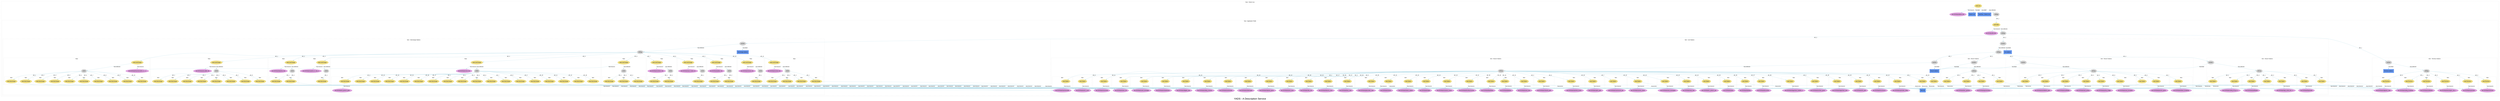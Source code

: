 
digraph yads { 



graph [

  fontname=arial, fontsize=24

  label="YADS - A Description Service"

];

node [

  fontname=arial, fontsize=11, fontcolor=black,

  style=filled, color=cornflowerblue,

];

edge [

  fontname=arial, fontsize=11, fontcolor=black,

  style=filled, color=lightblue,

];

rankdir=TB;



subgraph cluster_1 {



  style=dashed; color=lightgrey;

  fontname=arial; fontsize=11;

  fontcolor="black"; label="Nest - District Line";



  ":_1" [label="tube:Line", color=lightgoldenrod];

  ":_1" -> "doi:1014/tube/district_line" [label="has:resource", URL="http://www2.elsevier.co.uk/~tony/1014/yads-schema-2002-04-03#resource"];



  ":_1" -> "node_2" [label="has:label", URL="http://www2.elsevier.co.uk/~tony/1014/yads-schema-2002-04-03#label"];

  ":_1" -> "node_3" [label="has:detail", URL="http://www2.elsevier.co.uk/~tony/1014/yads-schema-2002-04-03#detail"];

  ":_1" -> ":_2" [label="has:collection", URL="http://www2.elsevier.co.uk/~tony/1014/yads-schema-2002-04-03#collection"];

  ":_2" [label="rdf:Bag", color=lightgrey];

  "doi:1014/tube/district_line" [color=plum, URL="http://dx.doi.org/1014/tube/district_line"];

  "node_2" [shape=box, label="District Line"];

  "node_3" [shape=box, label="TubeTime - District Line."];

  ":_2" [label="rdf:Bag", color=lightgrey, URL="http://www.w3.org/1999/02/22-rdf-syntax-ns#Bag"];

  ":_2" -> ":_3" [label="rdf:_1", URL="http://www.w3.org/1999/02/22-rdf-syntax-ns#_1"];

":_3" [label="isa:Nest"]



subgraph cluster_3 {



  style=dashed; color=lightgrey;

  fontname=arial; fontsize=11;

  fontcolor="black"; label="Nest - Application Profile";



  ":_3" [label="doi:Profile", color=lightgoldenrod];

  ":_3" -> "doi:1014/profile.tube" [label="has:resource", URL="http://www2.elsevier.co.uk/~tony/1014/yads-schema-2002-04-03#resource"];



  ":_3" -> ":_4" [label="has:collection", URL="http://www2.elsevier.co.uk/~tony/1014/yads-schema-2002-04-03#collection"];

  ":_4" [label="rdf:Bag", color=lightgrey];

  "doi:1014/profile.tube" [color=plum, URL="http://dx.doi.org/1014/profile.tube"];

  ":_4" [label="rdf:Bag", color=lightgrey, URL="http://www.w3.org/1999/02/22-rdf-syntax-ns#Bag"];

  ":_4" -> ":_5" [label="rdf:_1", URL="http://www.w3.org/1999/02/22-rdf-syntax-ns#_1"];

":_5" [label="isa:Item"]

  ":_4" -> ":_13" [label="rdf:_2", URL="http://www.w3.org/1999/02/22-rdf-syntax-ns#_2"];

":_13" [label="isa:Item"]

  ":_4" -> ":_86" [label="rdf:_3", URL="http://www.w3.org/1999/02/22-rdf-syntax-ns#_3"];

":_86" [label="isa:Item"]



subgraph cluster_5 {



  style=dashed; color=lightgrey;

  fontname=arial; fontsize=11;

  fontcolor="black"; label="Item - Terminus Stations";



  ":_5" [label="isa:Item", color=lightgrey, URL="http://www2.elsevier.co.uk/~tony/1014/yads-schema-2002-04-03#Item"];

  ":_5" -> "node_5" [label="has:detail", URL="http://www2.elsevier.co.uk/~tony/1014/yads-schema-2002-04-03#detail"];

  ":_5" -> ":_6" [label="has:collection", URL="http://www2.elsevier.co.uk/~tony/1014/yads-schema-2002-04-03#collection"];

  ":_6" [label="rdf:Bag", color=lightgrey];

  "node_5" [shape=box, label="Terminus stations."];

  ":_6" [label="rdf:Bag", color=lightgrey, URL="http://www.w3.org/1999/02/22-rdf-syntax-ns#Bag"];

  ":_6" -> ":_7" [label="rdf:_1", URL="http://www.w3.org/1999/02/22-rdf-syntax-ns#_1"];

":_7" [label="isa:Item"]

  ":_6" -> ":_8" [label="rdf:_2", URL="http://www.w3.org/1999/02/22-rdf-syntax-ns#_2"];

":_8" [label="isa:Item"]

  ":_6" -> ":_9" [label="rdf:_3", URL="http://www.w3.org/1999/02/22-rdf-syntax-ns#_3"];

":_9" [label="isa:Item"]

  ":_6" -> ":_10" [label="rdf:_4", URL="http://www.w3.org/1999/02/22-rdf-syntax-ns#_4"];

":_10" [label="isa:Item"]

  ":_6" -> ":_11" [label="rdf:_5", URL="http://www.w3.org/1999/02/22-rdf-syntax-ns#_5"];

":_11" [label="isa:Item"]

  ":_6" -> ":_12" [label="rdf:_6", URL="http://www.w3.org/1999/02/22-rdf-syntax-ns#_6"];

":_12" [label="isa:Item"]



subgraph cluster_7 {



  style=dashed; color=lightgrey;

  fontname=arial; fontsize=11;

  fontcolor="black"; label="Item";



  ":_7" [label="tube:Terminus", color=lightgoldenrod];

  ":_7" -> "doi:1014/tube/ealing_broadway" [label="has:resource", URL="http://www2.elsevier.co.uk/~tony/1014/yads-schema-2002-04-03#resource"];



  "doi:1014/tube/ealing_broadway" [color=plum, URL="http://dx.doi.org/1014/tube/ealing_broadway"];

}



subgraph cluster_8 {



  style=dashed; color=lightgrey;

  fontname=arial; fontsize=11;

  fontcolor="black"; label="Item";



  ":_8" [label="tube:Terminus", color=lightgoldenrod];

  ":_8" -> "doi:1014/tube/upminster" [label="has:resource", URL="http://www2.elsevier.co.uk/~tony/1014/yads-schema-2002-04-03#resource"];



  "doi:1014/tube/upminster" [color=plum, URL="http://dx.doi.org/1014/tube/upminster"];

}



subgraph cluster_9 {



  style=dashed; color=lightgrey;

  fontname=arial; fontsize=11;

  fontcolor="black"; label="Item";



  ":_9" [label="tube:Terminus", color=lightgoldenrod];

  ":_9" -> "doi:1014/tube/richmond" [label="has:resource", URL="http://www2.elsevier.co.uk/~tony/1014/yads-schema-2002-04-03#resource"];



  "doi:1014/tube/richmond" [color=plum, URL="http://dx.doi.org/1014/tube/richmond"];

}



subgraph cluster_10 {



  style=dashed; color=lightgrey;

  fontname=arial; fontsize=11;

  fontcolor="black"; label="Item";



  ":_10" [label="tube:Terminus", color=lightgoldenrod];

  ":_10" -> "doi:1014/tube/wimbledon" [label="has:resource", URL="http://www2.elsevier.co.uk/~tony/1014/yads-schema-2002-04-03#resource"];



  "doi:1014/tube/wimbledon" [color=plum, URL="http://dx.doi.org/1014/tube/wimbledon"];

}



subgraph cluster_11 {



  style=dashed; color=lightgrey;

  fontname=arial; fontsize=11;

  fontcolor="black"; label="Item";



  ":_11" [label="tube:Terminus", color=lightgoldenrod];

  ":_11" -> "doi:1014/tube/kensington_(oly...)" [label="has:resource", URL="http://www2.elsevier.co.uk/~tony/1014/yads-schema-2002-04-03#resource"];



  "doi:1014/tube/kensington_(oly...)" [color=plum, URL="http://dx.doi.org/1014/tube/kensington_(olympia)"];

}



subgraph cluster_12 {



  style=dashed; color=lightgrey;

  fontname=arial; fontsize=11;

  fontcolor="black"; label="Item";



  ":_12" [label="tube:Terminus", color=lightgoldenrod];

  ":_12" -> "doi:1014/tube/edgware_road" [label="has:resource", URL="http://www2.elsevier.co.uk/~tony/1014/yads-schema-2002-04-03#resource"];



  "doi:1014/tube/edgware_road" [color=plum, URL="http://dx.doi.org/1014/tube/edgware_road"];

}



}



subgraph cluster_13 {



  style=dashed; color=lightgrey;

  fontname=arial; fontsize=11;

  fontcolor="black"; label="Item - Line Stations";



  ":_13" [label="isa:Item", color=lightgrey, URL="http://www2.elsevier.co.uk/~tony/1014/yads-schema-2002-04-03#Item"];

  ":_13" -> "node_12" [label="has:detail", URL="http://www2.elsevier.co.uk/~tony/1014/yads-schema-2002-04-03#detail"];

  ":_13" -> ":_14" [label="has:collection", URL="http://www2.elsevier.co.uk/~tony/1014/yads-schema-2002-04-03#collection"];

  ":_14" [label="rdf:Bag", color=lightgrey];

  "node_12" [shape=box, label="Line stations."];

  ":_14" [label="rdf:Bag", color=lightgrey, URL="http://www.w3.org/1999/02/22-rdf-syntax-ns#Bag"];

  ":_14" -> ":_15" [label="rdf:_1", URL="http://www.w3.org/1999/02/22-rdf-syntax-ns#_1"];

":_15" [label="isa:Item"]

  ":_14" -> ":_60" [label="rdf:_2", URL="http://www.w3.org/1999/02/22-rdf-syntax-ns#_2"];

":_60" [label="isa:Item"]

  ":_14" -> ":_66" [label="rdf:_3", URL="http://www.w3.org/1999/02/22-rdf-syntax-ns#_3"];

":_66" [label="isa:Item"]

  ":_14" -> ":_77" [label="rdf:_4", URL="http://www.w3.org/1999/02/22-rdf-syntax-ns#_4"];

":_77" [label="isa:Item"]



subgraph cluster_15 {



  style=dashed; color=lightgrey;

  fontname=arial; fontsize=11;

  fontcolor="black"; label="Item - Branch Stations";



  ":_15" [label="isa:Item", color=lightgrey, URL="http://www2.elsevier.co.uk/~tony/1014/yads-schema-2002-04-03#Item"];

  ":_15" -> "node_13647082" [label="has:detail", URL="http://www2.elsevier.co.uk/~tony/1014/yads-schema-2002-04-03#detail"];

  ":_15" -> ":_16" [label="has:collection", URL="http://www2.elsevier.co.uk/~tony/1014/yads-schema-2002-04-03#collection"];

  ":_16" [label="rdf:Seq", color=lightgrey];

  "node_13647082" [shape=box, label="Branch stations."];

  ":_16" [label="rdf:Seq", color=lightgrey, URL="http://www.w3.org/1999/02/22-rdf-syntax-ns#Seq"];

  ":_16" -> ":_17" [label="rdf:_1", URL="http://www.w3.org/1999/02/22-rdf-syntax-ns#_1"];

":_17" [label="isa:Item"]

  ":_16" -> ":_18" [label="rdf:_2", URL="http://www.w3.org/1999/02/22-rdf-syntax-ns#_2"];

":_18" [label="isa:Item"]

  ":_16" -> ":_19" [label="rdf:_3", URL="http://www.w3.org/1999/02/22-rdf-syntax-ns#_3"];

":_19" [label="isa:Item"]

  ":_16" -> ":_20" [label="rdf:_4", URL="http://www.w3.org/1999/02/22-rdf-syntax-ns#_4"];

":_20" [label="isa:Item"]

  ":_16" -> ":_21" [label="rdf:_5", URL="http://www.w3.org/1999/02/22-rdf-syntax-ns#_5"];

":_21" [label="isa:Item"]

  ":_16" -> ":_22" [label="rdf:_6", URL="http://www.w3.org/1999/02/22-rdf-syntax-ns#_6"];

":_22" [label="isa:Item"]

  ":_16" -> ":_23" [label="rdf:_7", URL="http://www.w3.org/1999/02/22-rdf-syntax-ns#_7"];

":_23" [label="isa:Item"]

  ":_16" -> ":_24" [label="rdf:_8", URL="http://www.w3.org/1999/02/22-rdf-syntax-ns#_8"];

":_24" [label="isa:Item"]

  ":_16" -> ":_25" [label="rdf:_9", URL="http://www.w3.org/1999/02/22-rdf-syntax-ns#_9"];

":_25" [label="isa:Item"]

  ":_16" -> ":_26" [label="rdf:_10", URL="http://www.w3.org/1999/02/22-rdf-syntax-ns#_10"];

":_26" [label="isa:Item"]

  ":_16" -> ":_27" [label="rdf:_11", URL="http://www.w3.org/1999/02/22-rdf-syntax-ns#_11"];

":_27" [label="isa:Item"]

  ":_16" -> ":_28" [label="rdf:_12", URL="http://www.w3.org/1999/02/22-rdf-syntax-ns#_12"];

":_28" [label="isa:Item"]

  ":_16" -> ":_29" [label="rdf:_13", URL="http://www.w3.org/1999/02/22-rdf-syntax-ns#_13"];

":_29" [label="isa:Item"]

  ":_16" -> ":_30" [label="rdf:_14", URL="http://www.w3.org/1999/02/22-rdf-syntax-ns#_14"];

":_30" [label="isa:Item"]

  ":_16" -> ":_31" [label="rdf:_15", URL="http://www.w3.org/1999/02/22-rdf-syntax-ns#_15"];

":_31" [label="isa:Item"]

  ":_16" -> ":_32" [label="rdf:_16", URL="http://www.w3.org/1999/02/22-rdf-syntax-ns#_16"];

":_32" [label="isa:Item"]

  ":_16" -> ":_33" [label="rdf:_17", URL="http://www.w3.org/1999/02/22-rdf-syntax-ns#_17"];

":_33" [label="isa:Item"]

  ":_16" -> ":_34" [label="rdf:_18", URL="http://www.w3.org/1999/02/22-rdf-syntax-ns#_18"];

":_34" [label="isa:Item"]

  ":_16" -> ":_35" [label="rdf:_19", URL="http://www.w3.org/1999/02/22-rdf-syntax-ns#_19"];

":_35" [label="isa:Item"]

  ":_16" -> ":_36" [label="rdf:_20", URL="http://www.w3.org/1999/02/22-rdf-syntax-ns#_20"];

":_36" [label="isa:Item"]

  ":_16" -> ":_37" [label="rdf:_21", URL="http://www.w3.org/1999/02/22-rdf-syntax-ns#_21"];

":_37" [label="isa:Item"]

  ":_16" -> ":_38" [label="rdf:_22", URL="http://www.w3.org/1999/02/22-rdf-syntax-ns#_22"];

":_38" [label="isa:Item"]

  ":_16" -> ":_39" [label="rdf:_23", URL="http://www.w3.org/1999/02/22-rdf-syntax-ns#_23"];

":_39" [label="isa:Item"]

  ":_16" -> ":_40" [label="rdf:_24", URL="http://www.w3.org/1999/02/22-rdf-syntax-ns#_24"];

":_40" [label="isa:Item"]

  ":_16" -> ":_41" [label="rdf:_25", URL="http://www.w3.org/1999/02/22-rdf-syntax-ns#_25"];

":_41" [label="isa:Item"]

  ":_16" -> ":_42" [label="rdf:_26", URL="http://www.w3.org/1999/02/22-rdf-syntax-ns#_26"];

":_42" [label="isa:Item"]

  ":_16" -> ":_43" [label="rdf:_27", URL="http://www.w3.org/1999/02/22-rdf-syntax-ns#_27"];

":_43" [label="isa:Item"]

  ":_16" -> ":_44" [label="rdf:_28", URL="http://www.w3.org/1999/02/22-rdf-syntax-ns#_28"];

":_44" [label="isa:Item"]

  ":_16" -> ":_45" [label="rdf:_29", URL="http://www.w3.org/1999/02/22-rdf-syntax-ns#_29"];

":_45" [label="isa:Item"]

  ":_16" -> ":_46" [label="rdf:_30", URL="http://www.w3.org/1999/02/22-rdf-syntax-ns#_30"];

":_46" [label="isa:Item"]

  ":_16" -> ":_47" [label="rdf:_31", URL="http://www.w3.org/1999/02/22-rdf-syntax-ns#_31"];

":_47" [label="isa:Item"]

  ":_16" -> ":_48" [label="rdf:_32", URL="http://www.w3.org/1999/02/22-rdf-syntax-ns#_32"];

":_48" [label="isa:Item"]

  ":_16" -> ":_49" [label="rdf:_33", URL="http://www.w3.org/1999/02/22-rdf-syntax-ns#_33"];

":_49" [label="isa:Item"]

  ":_16" -> ":_50" [label="rdf:_34", URL="http://www.w3.org/1999/02/22-rdf-syntax-ns#_34"];

":_50" [label="isa:Item"]

  ":_16" -> ":_51" [label="rdf:_35", URL="http://www.w3.org/1999/02/22-rdf-syntax-ns#_35"];

":_51" [label="isa:Item"]

  ":_16" -> ":_52" [label="rdf:_36", URL="http://www.w3.org/1999/02/22-rdf-syntax-ns#_36"];

":_52" [label="isa:Item"]

  ":_16" -> ":_53" [label="rdf:_37", URL="http://www.w3.org/1999/02/22-rdf-syntax-ns#_37"];

":_53" [label="isa:Item"]

  ":_16" -> ":_54" [label="rdf:_38", URL="http://www.w3.org/1999/02/22-rdf-syntax-ns#_38"];

":_54" [label="isa:Item"]

  ":_16" -> ":_55" [label="rdf:_39", URL="http://www.w3.org/1999/02/22-rdf-syntax-ns#_39"];

":_55" [label="isa:Item"]

  ":_16" -> ":_56" [label="rdf:_40", URL="http://www.w3.org/1999/02/22-rdf-syntax-ns#_40"];

":_56" [label="isa:Item"]

  ":_16" -> ":_57" [label="rdf:_41", URL="http://www.w3.org/1999/02/22-rdf-syntax-ns#_41"];

":_57" [label="isa:Item"]

  ":_16" -> ":_58" [label="rdf:_42", URL="http://www.w3.org/1999/02/22-rdf-syntax-ns#_42"];

":_58" [label="isa:Item"]

  ":_16" -> ":_59" [label="rdf:_43", URL="http://www.w3.org/1999/02/22-rdf-syntax-ns#_43"];

":_59" [label="isa:Item"]



subgraph cluster_17 {



  style=dashed; color=lightgrey;

  fontname=arial; fontsize=11;

  fontcolor="black"; label="Item";



  ":_17" [label="tube:Station", color=lightgoldenrod];

  ":_17" -> "doi:1014/tube/ealing_broadway" [label="has:resource", URL="http://www2.elsevier.co.uk/~tony/1014/yads-schema-2002-04-03#resource"];



  ":_17" -> "node_153036394954636672808490" [label="has:access", URL="http://www2.elsevier.co.uk/~tony/1014/yads-schema-2002-04-03#access"];

  "doi:1014/tube/ealing_broadway" [color=plum, URL="http://dx.doi.org/1014/tube/ealing_broadway"];

  "node_153036394954636672808490" [shape=box, label="Rail Link"];

}



subgraph cluster_18 {



  style=dashed; color=lightgrey;

  fontname=arial; fontsize=11;

  fontcolor="black"; label="Item";



  ":_18" [label="tube:Station", color=lightgoldenrod];

  ":_18" -> "doi:1014/tube/ealing_common" [label="has:resource", URL="http://www2.elsevier.co.uk/~tony/1014/yads-schema-2002-04-03#resource"];



  "doi:1014/tube/ealing_common" [color=plum, URL="http://dx.doi.org/1014/tube/ealing_common"];

}



subgraph cluster_19 {



  style=dashed; color=lightgrey;

  fontname=arial; fontsize=11;

  fontcolor="black"; label="Item";



  ":_19" [label="tube:Station", color=lightgoldenrod];

  ":_19" -> "doi:1014/tube/acton_town" [label="has:resource", URL="http://www2.elsevier.co.uk/~tony/1014/yads-schema-2002-04-03#resource"];



  "doi:1014/tube/acton_town" [color=plum, URL="http://dx.doi.org/1014/tube/acton_town"];

}



subgraph cluster_20 {



  style=dashed; color=lightgrey;

  fontname=arial; fontsize=11;

  fontcolor="black"; label="Item";



  ":_20" [label="tube:Station", color=lightgoldenrod];

  ":_20" -> "doi:1014/tube/chiswick_park" [label="has:resource", URL="http://www2.elsevier.co.uk/~tony/1014/yads-schema-2002-04-03#resource"];



  "doi:1014/tube/chiswick_park" [color=plum, URL="http://dx.doi.org/1014/tube/chiswick_park"];

}



subgraph cluster_21 {



  style=dashed; color=lightgrey;

  fontname=arial; fontsize=11;

  fontcolor="black"; label="Item";



  ":_21" [label="tube:Station", color=lightgoldenrod];

  ":_21" -> "doi:1014/tube/turnham_green" [label="has:resource", URL="http://www2.elsevier.co.uk/~tony/1014/yads-schema-2002-04-03#resource"];



  "doi:1014/tube/turnham_green" [color=plum, URL="http://dx.doi.org/1014/tube/turnham_green"];

}



subgraph cluster_22 {



  style=dashed; color=lightgrey;

  fontname=arial; fontsize=11;

  fontcolor="black"; label="Item";



  ":_22" [label="tube:Station", color=lightgoldenrod];

  ":_22" -> "doi:1014/tube/stamford_brook" [label="has:resource", URL="http://www2.elsevier.co.uk/~tony/1014/yads-schema-2002-04-03#resource"];



  "doi:1014/tube/stamford_brook" [color=plum, URL="http://dx.doi.org/1014/tube/stamford_brook"];

}



subgraph cluster_23 {



  style=dashed; color=lightgrey;

  fontname=arial; fontsize=11;

  fontcolor="black"; label="Item";



  ":_23" [label="tube:Station", color=lightgoldenrod];

  ":_23" -> "doi:1014/tube/ravenscourt_par" [label="has:resource", URL="http://www2.elsevier.co.uk/~tony/1014/yads-schema-2002-04-03#resource"];



  "doi:1014/tube/ravenscourt_par" [color=plum, URL="http://dx.doi.org/1014/tube/ravenscourt_park"];

}



subgraph cluster_24 {



  style=dashed; color=lightgrey;

  fontname=arial; fontsize=11;

  fontcolor="black"; label="Item";



  ":_24" [label="tube:Station", color=lightgoldenrod];

  ":_24" -> "doi:1014/tube/hammersmith" [label="has:resource", URL="http://www2.elsevier.co.uk/~tony/1014/yads-schema-2002-04-03#resource"];



  "doi:1014/tube/hammersmith" [color=plum, URL="http://dx.doi.org/1014/tube/hammersmith"];

}



subgraph cluster_25 {



  style=dashed; color=lightgrey;

  fontname=arial; fontsize=11;

  fontcolor="black"; label="Item";



  ":_25" [label="tube:Station", color=lightgoldenrod];

  ":_25" -> "doi:1014/tube/barons_court" [label="has:resource", URL="http://www2.elsevier.co.uk/~tony/1014/yads-schema-2002-04-03#resource"];



  "doi:1014/tube/barons_court" [color=plum, URL="http://dx.doi.org/1014/tube/barons_court"];

}



subgraph cluster_26 {



  style=dashed; color=lightgrey;

  fontname=arial; fontsize=11;

  fontcolor="black"; label="Item";



  ":_26" [label="tube:Station", color=lightgoldenrod];

  ":_26" -> "doi:1014/tube/west_kensington" [label="has:resource", URL="http://www2.elsevier.co.uk/~tony/1014/yads-schema-2002-04-03#resource"];



  "doi:1014/tube/west_kensington" [color=plum, URL="http://dx.doi.org/1014/tube/west_kensington"];

}



subgraph cluster_27 {



  style=dashed; color=lightgrey;

  fontname=arial; fontsize=11;

  fontcolor="black"; label="Item";



  ":_27" [label="tube:Station", color=lightgoldenrod];

  ":_27" -> "doi:1014/tube/earl's_court" [label="has:resource", URL="http://www2.elsevier.co.uk/~tony/1014/yads-schema-2002-04-03#resource"];



  "doi:1014/tube/earl's_court" [color=plum, URL="http://dx.doi.org/1014/tube/earl's_court"];

}



subgraph cluster_28 {



  style=dashed; color=lightgrey;

  fontname=arial; fontsize=11;

  fontcolor="black"; label="Item";



  ":_28" [label="tube:Station", color=lightgoldenrod];

  ":_28" -> "doi:1014/tube/gloucester_road" [label="has:resource", URL="http://www2.elsevier.co.uk/~tony/1014/yads-schema-2002-04-03#resource"];



  "doi:1014/tube/gloucester_road" [color=plum, URL="http://dx.doi.org/1014/tube/gloucester_road"];

}



subgraph cluster_29 {



  style=dashed; color=lightgrey;

  fontname=arial; fontsize=11;

  fontcolor="black"; label="Item";



  ":_29" [label="tube:Station", color=lightgoldenrod];

  ":_29" -> "doi:1014/tube/south_kensingto" [label="has:resource", URL="http://www2.elsevier.co.uk/~tony/1014/yads-schema-2002-04-03#resource"];



  "doi:1014/tube/south_kensingto" [color=plum, URL="http://dx.doi.org/1014/tube/south_kensington"];

}



subgraph cluster_30 {



  style=dashed; color=lightgrey;

  fontname=arial; fontsize=11;

  fontcolor="black"; label="Item";



  ":_30" [label="tube:Station", color=lightgoldenrod];

  ":_30" -> "doi:1014/tube/sloane_square" [label="has:resource", URL="http://www2.elsevier.co.uk/~tony/1014/yads-schema-2002-04-03#resource"];



  "doi:1014/tube/sloane_square" [color=plum, URL="http://dx.doi.org/1014/tube/sloane_square"];

}



subgraph cluster_31 {



  style=dashed; color=lightgrey;

  fontname=arial; fontsize=11;

  fontcolor="black"; label="Item";



  ":_31" [label="tube:Station", color=lightgoldenrod];

  ":_31" -> "doi:1014/tube/victoria" [label="has:resource", URL="http://www2.elsevier.co.uk/~tony/1014/yads-schema-2002-04-03#resource"];



  ":_31" -> "node_153036394954636672808490" [label="has:access", URL="http://www2.elsevier.co.uk/~tony/1014/yads-schema-2002-04-03#access"];

  "doi:1014/tube/victoria" [color=plum, URL="http://dx.doi.org/1014/tube/victoria"];

  "node_153036394954636672808490" [shape=box, label="Rail Link"];

}



subgraph cluster_32 {



  style=dashed; color=lightgrey;

  fontname=arial; fontsize=11;

  fontcolor="black"; label="Item";



  ":_32" [label="tube:Station", color=lightgoldenrod];

  ":_32" -> "doi:1014/tube/st._james's_par" [label="has:resource", URL="http://www2.elsevier.co.uk/~tony/1014/yads-schema-2002-04-03#resource"];



  "doi:1014/tube/st._james's_par" [color=plum, URL="http://dx.doi.org/1014/tube/st._james's_park"];

}



subgraph cluster_33 {



  style=dashed; color=lightgrey;

  fontname=arial; fontsize=11;

  fontcolor="black"; label="Item";



  ":_33" [label="tube:Station", color=lightgoldenrod];

  ":_33" -> "doi:1014/tube/westminster" [label="has:resource", URL="http://www2.elsevier.co.uk/~tony/1014/yads-schema-2002-04-03#resource"];



  "doi:1014/tube/westminster" [color=plum, URL="http://dx.doi.org/1014/tube/westminster"];

}



subgraph cluster_34 {



  style=dashed; color=lightgrey;

  fontname=arial; fontsize=11;

  fontcolor="black"; label="Item";



  ":_34" [label="tube:Station", color=lightgoldenrod];

  ":_34" -> "doi:1014/tube/embankment" [label="has:resource", URL="http://www2.elsevier.co.uk/~tony/1014/yads-schema-2002-04-03#resource"];



  "doi:1014/tube/embankment" [color=plum, URL="http://dx.doi.org/1014/tube/embankment"];

}



subgraph cluster_35 {



  style=dashed; color=lightgrey;

  fontname=arial; fontsize=11;

  fontcolor="black"; label="Item";



  ":_35" [label="tube:Station", color=lightgoldenrod];

  ":_35" -> "doi:1014/tube/temple" [label="has:resource", URL="http://www2.elsevier.co.uk/~tony/1014/yads-schema-2002-04-03#resource"];



  "doi:1014/tube/temple" [color=plum, URL="http://dx.doi.org/1014/tube/temple"];

}



subgraph cluster_36 {



  style=dashed; color=lightgrey;

  fontname=arial; fontsize=11;

  fontcolor="black"; label="Item";



  ":_36" [label="tube:Station", color=lightgoldenrod];

  ":_36" -> "doi:1014/tube/blackfriars" [label="has:resource", URL="http://www2.elsevier.co.uk/~tony/1014/yads-schema-2002-04-03#resource"];



  ":_36" -> "node_153036394954636672808490" [label="has:access", URL="http://www2.elsevier.co.uk/~tony/1014/yads-schema-2002-04-03#access"];

  "doi:1014/tube/blackfriars" [color=plum, URL="http://dx.doi.org/1014/tube/blackfriars"];

  "node_153036394954636672808490" [shape=box, label="Rail Link"];

}



subgraph cluster_37 {



  style=dashed; color=lightgrey;

  fontname=arial; fontsize=11;

  fontcolor="black"; label="Item";



  ":_37" [label="tube:Station", color=lightgoldenrod];

  ":_37" -> "doi:1014/tube/mansion_house" [label="has:resource", URL="http://www2.elsevier.co.uk/~tony/1014/yads-schema-2002-04-03#resource"];



  "doi:1014/tube/mansion_house" [color=plum, URL="http://dx.doi.org/1014/tube/mansion_house"];

}



subgraph cluster_38 {



  style=dashed; color=lightgrey;

  fontname=arial; fontsize=11;

  fontcolor="black"; label="Item";



  ":_38" [label="tube:Station", color=lightgoldenrod];

  ":_38" -> "doi:1014/tube/cannon_street" [label="has:resource", URL="http://www2.elsevier.co.uk/~tony/1014/yads-schema-2002-04-03#resource"];



  ":_38" -> "node_153036394954636672808490" [label="has:access", URL="http://www2.elsevier.co.uk/~tony/1014/yads-schema-2002-04-03#access"];

  "doi:1014/tube/cannon_street" [color=plum, URL="http://dx.doi.org/1014/tube/cannon_street"];

  "node_153036394954636672808490" [shape=box, label="Rail Link"];

}



subgraph cluster_39 {



  style=dashed; color=lightgrey;

  fontname=arial; fontsize=11;

  fontcolor="black"; label="Item";



  ":_39" [label="tube:Station", color=lightgoldenrod];

  ":_39" -> "doi:1014/tube/monument" [label="has:resource", URL="http://www2.elsevier.co.uk/~tony/1014/yads-schema-2002-04-03#resource"];



  "doi:1014/tube/monument" [color=plum, URL="http://dx.doi.org/1014/tube/monument"];

}



subgraph cluster_40 {



  style=dashed; color=lightgrey;

  fontname=arial; fontsize=11;

  fontcolor="black"; label="Item";



  ":_40" [label="tube:Station", color=lightgoldenrod];

  ":_40" -> "doi:1014/tube/tower_hill" [label="has:resource", URL="http://www2.elsevier.co.uk/~tony/1014/yads-schema-2002-04-03#resource"];



  "doi:1014/tube/tower_hill" [color=plum, URL="http://dx.doi.org/1014/tube/tower_hill"];

}



subgraph cluster_41 {



  style=dashed; color=lightgrey;

  fontname=arial; fontsize=11;

  fontcolor="black"; label="Item";



  ":_41" [label="tube:Station", color=lightgoldenrod];

  ":_41" -> "doi:1014/tube/aldgate_east" [label="has:resource", URL="http://www2.elsevier.co.uk/~tony/1014/yads-schema-2002-04-03#resource"];



  "doi:1014/tube/aldgate_east" [color=plum, URL="http://dx.doi.org/1014/tube/aldgate_east"];

}



subgraph cluster_42 {



  style=dashed; color=lightgrey;

  fontname=arial; fontsize=11;

  fontcolor="black"; label="Item";



  ":_42" [label="tube:Station", color=lightgoldenrod];

  ":_42" -> "doi:1014/tube/whitechapel" [label="has:resource", URL="http://www2.elsevier.co.uk/~tony/1014/yads-schema-2002-04-03#resource"];



  "doi:1014/tube/whitechapel" [color=plum, URL="http://dx.doi.org/1014/tube/whitechapel"];

}



subgraph cluster_43 {



  style=dashed; color=lightgrey;

  fontname=arial; fontsize=11;

  fontcolor="black"; label="Item";



  ":_43" [label="tube:Station", color=lightgoldenrod];

  ":_43" -> "doi:1014/tube/stepney_green" [label="has:resource", URL="http://www2.elsevier.co.uk/~tony/1014/yads-schema-2002-04-03#resource"];



  "doi:1014/tube/stepney_green" [color=plum, URL="http://dx.doi.org/1014/tube/stepney_green"];

}



subgraph cluster_44 {



  style=dashed; color=lightgrey;

  fontname=arial; fontsize=11;

  fontcolor="black"; label="Item";



  ":_44" [label="tube:Station", color=lightgoldenrod];

  ":_44" -> "doi:1014/tube/mile_end" [label="has:resource", URL="http://www2.elsevier.co.uk/~tony/1014/yads-schema-2002-04-03#resource"];



  "doi:1014/tube/mile_end" [color=plum, URL="http://dx.doi.org/1014/tube/mile_end"];

}



subgraph cluster_45 {



  style=dashed; color=lightgrey;

  fontname=arial; fontsize=11;

  fontcolor="black"; label="Item";



  ":_45" [label="tube:Station", color=lightgoldenrod];

  ":_45" -> "doi:1014/tube/bow_road" [label="has:resource", URL="http://www2.elsevier.co.uk/~tony/1014/yads-schema-2002-04-03#resource"];



  "doi:1014/tube/bow_road" [color=plum, URL="http://dx.doi.org/1014/tube/bow_road"];

}



subgraph cluster_46 {



  style=dashed; color=lightgrey;

  fontname=arial; fontsize=11;

  fontcolor="black"; label="Item";



  ":_46" [label="tube:Station", color=lightgoldenrod];

  ":_46" -> "doi:1014/tube/bromley-by-bow" [label="has:resource", URL="http://www2.elsevier.co.uk/~tony/1014/yads-schema-2002-04-03#resource"];



  "doi:1014/tube/bromley-by-bow" [color=plum, URL="http://dx.doi.org/1014/tube/bromley-by-bow"];

}



subgraph cluster_47 {



  style=dashed; color=lightgrey;

  fontname=arial; fontsize=11;

  fontcolor="black"; label="Item";



  ":_47" [label="tube:Station", color=lightgoldenrod];

  ":_47" -> "doi:1014/tube/west_ham" [label="has:resource", URL="http://www2.elsevier.co.uk/~tony/1014/yads-schema-2002-04-03#resource"];



  ":_47" -> "node_153036394954636672808490" [label="has:access", URL="http://www2.elsevier.co.uk/~tony/1014/yads-schema-2002-04-03#access"];

  "doi:1014/tube/west_ham" [color=plum, URL="http://dx.doi.org/1014/tube/west_ham"];

  "node_153036394954636672808490" [shape=box, label="Rail Link"];

}



subgraph cluster_48 {



  style=dashed; color=lightgrey;

  fontname=arial; fontsize=11;

  fontcolor="black"; label="Item";



  ":_48" [label="tube:Station", color=lightgoldenrod];

  ":_48" -> "doi:1014/tube/plaistow" [label="has:resource", URL="http://www2.elsevier.co.uk/~tony/1014/yads-schema-2002-04-03#resource"];



  "doi:1014/tube/plaistow" [color=plum, URL="http://dx.doi.org/1014/tube/plaistow"];

}



subgraph cluster_49 {



  style=dashed; color=lightgrey;

  fontname=arial; fontsize=11;

  fontcolor="black"; label="Item";



  ":_49" [label="tube:Station", color=lightgoldenrod];

  ":_49" -> "doi:1014/tube/upton_park" [label="has:resource", URL="http://www2.elsevier.co.uk/~tony/1014/yads-schema-2002-04-03#resource"];



  "doi:1014/tube/upton_park" [color=plum, URL="http://dx.doi.org/1014/tube/upton_park"];

}



subgraph cluster_50 {



  style=dashed; color=lightgrey;

  fontname=arial; fontsize=11;

  fontcolor="black"; label="Item";



  ":_50" [label="tube:Station", color=lightgoldenrod];

  ":_50" -> "doi:1014/tube/east_ham" [label="has:resource", URL="http://www2.elsevier.co.uk/~tony/1014/yads-schema-2002-04-03#resource"];



  "doi:1014/tube/east_ham" [color=plum, URL="http://dx.doi.org/1014/tube/east_ham"];

}



subgraph cluster_51 {



  style=dashed; color=lightgrey;

  fontname=arial; fontsize=11;

  fontcolor="black"; label="Item";



  ":_51" [label="tube:Station", color=lightgoldenrod];

  ":_51" -> "doi:1014/tube/barking" [label="has:resource", URL="http://www2.elsevier.co.uk/~tony/1014/yads-schema-2002-04-03#resource"];



  ":_51" -> "node_153036394954636672808490" [label="has:access", URL="http://www2.elsevier.co.uk/~tony/1014/yads-schema-2002-04-03#access"];

  "doi:1014/tube/barking" [color=plum, URL="http://dx.doi.org/1014/tube/barking"];

  "node_153036394954636672808490" [shape=box, label="Rail Link"];

}



subgraph cluster_52 {



  style=dashed; color=lightgrey;

  fontname=arial; fontsize=11;

  fontcolor="black"; label="Item";



  ":_52" [label="tube:Station", color=lightgoldenrod];

  ":_52" -> "doi:1014/tube/upney" [label="has:resource", URL="http://www2.elsevier.co.uk/~tony/1014/yads-schema-2002-04-03#resource"];



  "doi:1014/tube/upney" [color=plum, URL="http://dx.doi.org/1014/tube/upney"];

}



subgraph cluster_53 {



  style=dashed; color=lightgrey;

  fontname=arial; fontsize=11;

  fontcolor="black"; label="Item";



  ":_53" [label="tube:Station", color=lightgoldenrod];

  ":_53" -> "doi:1014/tube/becontree" [label="has:resource", URL="http://www2.elsevier.co.uk/~tony/1014/yads-schema-2002-04-03#resource"];



  "doi:1014/tube/becontree" [color=plum, URL="http://dx.doi.org/1014/tube/becontree"];

}



subgraph cluster_54 {



  style=dashed; color=lightgrey;

  fontname=arial; fontsize=11;

  fontcolor="black"; label="Item";



  ":_54" [label="tube:Station", color=lightgoldenrod];

  ":_54" -> "doi:1014/tube/dagenham_heathw...y" [label="has:resource", URL="http://www2.elsevier.co.uk/~tony/1014/yads-schema-2002-04-03#resource"];



  "doi:1014/tube/dagenham_heathw...y" [color=plum, URL="http://dx.doi.org/1014/tube/dagenham_heathway"];

}



subgraph cluster_55 {



  style=dashed; color=lightgrey;

  fontname=arial; fontsize=11;

  fontcolor="black"; label="Item";



  ":_55" [label="tube:Station", color=lightgoldenrod];

  ":_55" -> "doi:1014/tube/dagenham_east" [label="has:resource", URL="http://www2.elsevier.co.uk/~tony/1014/yads-schema-2002-04-03#resource"];



  "doi:1014/tube/dagenham_east" [color=plum, URL="http://dx.doi.org/1014/tube/dagenham_east"];

}



subgraph cluster_56 {



  style=dashed; color=lightgrey;

  fontname=arial; fontsize=11;

  fontcolor="black"; label="Item";



  ":_56" [label="tube:Station", color=lightgoldenrod];

  ":_56" -> "doi:1014/tube/elm_park" [label="has:resource", URL="http://www2.elsevier.co.uk/~tony/1014/yads-schema-2002-04-03#resource"];



  "doi:1014/tube/elm_park" [color=plum, URL="http://dx.doi.org/1014/tube/elm_park"];

}



subgraph cluster_57 {



  style=dashed; color=lightgrey;

  fontname=arial; fontsize=11;

  fontcolor="black"; label="Item";



  ":_57" [label="tube:Station", color=lightgoldenrod];

  ":_57" -> "doi:1014/tube/hornchurch" [label="has:resource", URL="http://www2.elsevier.co.uk/~tony/1014/yads-schema-2002-04-03#resource"];



  "doi:1014/tube/hornchurch" [color=plum, URL="http://dx.doi.org/1014/tube/hornchurch"];

}



subgraph cluster_58 {



  style=dashed; color=lightgrey;

  fontname=arial; fontsize=11;

  fontcolor="black"; label="Item";



  ":_58" [label="tube:Station", color=lightgoldenrod];

  ":_58" -> "doi:1014/tube/upminster_bridg" [label="has:resource", URL="http://www2.elsevier.co.uk/~tony/1014/yads-schema-2002-04-03#resource"];



  "doi:1014/tube/upminster_bridg" [color=plum, URL="http://dx.doi.org/1014/tube/upminster_bridge"];

}



subgraph cluster_59 {



  style=dashed; color=lightgrey;

  fontname=arial; fontsize=11;

  fontcolor="black"; label="Item";



  ":_59" [label="tube:Station", color=lightgoldenrod];

  ":_59" -> "doi:1014/tube/upminster" [label="has:resource", URL="http://www2.elsevier.co.uk/~tony/1014/yads-schema-2002-04-03#resource"];



  ":_59" -> "node_153036394954636672808490" [label="has:access", URL="http://www2.elsevier.co.uk/~tony/1014/yads-schema-2002-04-03#access"];

  "doi:1014/tube/upminster" [color=plum, URL="http://dx.doi.org/1014/tube/upminster"];

  "node_153036394954636672808490" [shape=box, label="Rail Link"];

}



}



subgraph cluster_60 {



  style=dashed; color=lightgrey;

  fontname=arial; fontsize=11;

  fontcolor="black"; label="Item - Branch Stations";



  ":_60" [label="isa:Item", color=lightgrey, URL="http://www2.elsevier.co.uk/~tony/1014/yads-schema-2002-04-03#Item"];

  ":_60" -> "node_13647082" [label="has:detail", URL="http://www2.elsevier.co.uk/~tony/1014/yads-schema-2002-04-03#detail"];

  ":_60" -> ":_61" [label="has:collection", URL="http://www2.elsevier.co.uk/~tony/1014/yads-schema-2002-04-03#collection"];

  ":_61" [label="rdf:Seq", color=lightgrey];

  "node_13647082" [shape=box, label="Branch stations."];

  ":_61" [label="rdf:Seq", color=lightgrey, URL="http://www.w3.org/1999/02/22-rdf-syntax-ns#Seq"];

  ":_61" -> ":_62" [label="rdf:_1", URL="http://www.w3.org/1999/02/22-rdf-syntax-ns#_1"];

":_62" [label="isa:Item"]

  ":_61" -> ":_63" [label="rdf:_2", URL="http://www.w3.org/1999/02/22-rdf-syntax-ns#_2"];

":_63" [label="isa:Item"]

  ":_61" -> ":_64" [label="rdf:_3", URL="http://www.w3.org/1999/02/22-rdf-syntax-ns#_3"];

":_64" [label="isa:Item"]

  ":_61" -> ":_65" [label="rdf:_4", URL="http://www.w3.org/1999/02/22-rdf-syntax-ns#_4"];

":_65" [label="isa:Item"]



subgraph cluster_62 {



  style=dashed; color=lightgrey;

  fontname=arial; fontsize=11;

  fontcolor="black"; label="Item";



  ":_62" [label="tube:Station", color=lightgoldenrod];

  ":_62" -> "doi:1014/tube/richmond" [label="has:resource", URL="http://www2.elsevier.co.uk/~tony/1014/yads-schema-2002-04-03#resource"];



  ":_62" -> "node_153036394954636672808490" [label="has:access", URL="http://www2.elsevier.co.uk/~tony/1014/yads-schema-2002-04-03#access"];

  "doi:1014/tube/richmond" [color=plum, URL="http://dx.doi.org/1014/tube/richmond"];

  "node_153036394954636672808490" [shape=box, label="Rail Link"];

}



subgraph cluster_63 {



  style=dashed; color=lightgrey;

  fontname=arial; fontsize=11;

  fontcolor="black"; label="Item";



  ":_63" [label="tube:Station", color=lightgoldenrod];

  ":_63" -> "doi:1014/tube/kew_gardens" [label="has:resource", URL="http://www2.elsevier.co.uk/~tony/1014/yads-schema-2002-04-03#resource"];



  "doi:1014/tube/kew_gardens" [color=plum, URL="http://dx.doi.org/1014/tube/kew_gardens"];

}



subgraph cluster_64 {



  style=dashed; color=lightgrey;

  fontname=arial; fontsize=11;

  fontcolor="black"; label="Item";



  ":_64" [label="tube:Station", color=lightgoldenrod];

  ":_64" -> "doi:1014/tube/gunnersbury" [label="has:resource", URL="http://www2.elsevier.co.uk/~tony/1014/yads-schema-2002-04-03#resource"];



  "doi:1014/tube/gunnersbury" [color=plum, URL="http://dx.doi.org/1014/tube/gunnersbury"];

}



subgraph cluster_65 {



  style=dashed; color=lightgrey;

  fontname=arial; fontsize=11;

  fontcolor="black"; label="Item";



  ":_65" [label="tube:Station", color=lightgoldenrod];

  ":_65" -> "doi:1014/tube/turnham_green" [label="has:resource", URL="http://www2.elsevier.co.uk/~tony/1014/yads-schema-2002-04-03#resource"];



  "doi:1014/tube/turnham_green" [color=plum, URL="http://dx.doi.org/1014/tube/turnham_green"];

}



}



subgraph cluster_66 {



  style=dashed; color=lightgrey;

  fontname=arial; fontsize=11;

  fontcolor="black"; label="Item - Branch Stations";



  ":_66" [label="isa:Item", color=lightgrey, URL="http://www2.elsevier.co.uk/~tony/1014/yads-schema-2002-04-03#Item"];

  ":_66" -> "node_13647082" [label="has:detail", URL="http://www2.elsevier.co.uk/~tony/1014/yads-schema-2002-04-03#detail"];

  ":_66" -> ":_67" [label="has:collection", URL="http://www2.elsevier.co.uk/~tony/1014/yads-schema-2002-04-03#collection"];

  ":_67" [label="rdf:Seq", color=lightgrey];

  "node_13647082" [shape=box, label="Branch stations."];

  ":_67" [label="rdf:Seq", color=lightgrey, URL="http://www.w3.org/1999/02/22-rdf-syntax-ns#Seq"];

  ":_67" -> ":_68" [label="rdf:_1", URL="http://www.w3.org/1999/02/22-rdf-syntax-ns#_1"];

":_68" [label="isa:Item"]

  ":_67" -> ":_69" [label="rdf:_2", URL="http://www.w3.org/1999/02/22-rdf-syntax-ns#_2"];

":_69" [label="isa:Item"]

  ":_67" -> ":_70" [label="rdf:_3", URL="http://www.w3.org/1999/02/22-rdf-syntax-ns#_3"];

":_70" [label="isa:Item"]

  ":_67" -> ":_71" [label="rdf:_4", URL="http://www.w3.org/1999/02/22-rdf-syntax-ns#_4"];

":_71" [label="isa:Item"]

  ":_67" -> ":_72" [label="rdf:_5", URL="http://www.w3.org/1999/02/22-rdf-syntax-ns#_5"];

":_72" [label="isa:Item"]

  ":_67" -> ":_73" [label="rdf:_6", URL="http://www.w3.org/1999/02/22-rdf-syntax-ns#_6"];
":_73" [label="isa:Item"]

  ":_67" -> ":_74" [label="rdf:_7", URL="http://www.w3.org/1999/02/22-rdf-syntax-ns#_7"];

":_74" [label="isa:Item"]

  ":_67" -> ":_75" [label="rdf:_8", URL="http://www.w3.org/1999/02/22-rdf-syntax-ns#_8"];

":_75" [label="isa:Item"]

  ":_67" -> ":_76" [label="rdf:_9", URL="http://www.w3.org/1999/02/22-rdf-syntax-ns#_9"];

":_76" [label="isa:Item"]



subgraph cluster_68 {



  style=dashed; color=lightgrey;

  fontname=arial; fontsize=11;

  fontcolor="black"; label="Item";



  ":_68" [label="tube:Station", color=lightgoldenrod];

  ":_68" -> "doi:1014/tube/wimbledon" [label="has:resource", URL="http://www2.elsevier.co.uk/~tony/1014/yads-schema-2002-04-03#resource"];



  ":_68" -> "node_153036394954636672808490" [label="has:access", URL="http://www2.elsevier.co.uk/~tony/1014/yads-schema-2002-04-03#access"];

  "doi:1014/tube/wimbledon" [color=plum, URL="http://dx.doi.org/1014/tube/wimbledon"];

  "node_153036394954636672808490" [shape=box, label="Rail Link"];

}



subgraph cluster_69 {



  style=dashed; color=lightgrey;

  fontname=arial; fontsize=11;

  fontcolor="black"; label="Item";



  ":_69" [label="tube:Station", color=lightgoldenrod];

  ":_69" -> "doi:1014/tube/wimbledon_park" [label="has:resource", URL="http://www2.elsevier.co.uk/~tony/1014/yads-schema-2002-04-03#resource"];



  "doi:1014/tube/wimbledon_park" [color=plum, URL="http://dx.doi.org/1014/tube/wimbledon_park"];

}



subgraph cluster_70 {



  style=dashed; color=lightgrey;

  fontname=arial; fontsize=11;

  fontcolor="black"; label="Item";



  ":_70" [label="tube:Station", color=lightgoldenrod];

  ":_70" -> "doi:1014/tube/southfields" [label="has:resource", URL="http://www2.elsevier.co.uk/~tony/1014/yads-schema-2002-04-03#resource"];



  "doi:1014/tube/southfields" [color=plum, URL="http://dx.doi.org/1014/tube/southfields"];

}



subgraph cluster_71 {



  style=dashed; color=lightgrey;

  fontname=arial; fontsize=11;

  fontcolor="black"; label="Item";



  ":_71" [label="tube:Station", color=lightgoldenrod];

  ":_71" -> "doi:1014/tube/east_putney" [label="has:resource", URL="http://www2.elsevier.co.uk/~tony/1014/yads-schema-2002-04-03#resource"];



  "doi:1014/tube/east_putney" [color=plum, URL="http://dx.doi.org/1014/tube/east_putney"];

}



subgraph cluster_72 {



  style=dashed; color=lightgrey;

  fontname=arial; fontsize=11;

  fontcolor="black"; label="Item";



  ":_72" [label="tube:Station", color=lightgoldenrod];

  ":_72" -> "doi:1014/tube/putney_bridge" [label="has:resource", URL="http://www2.elsevier.co.uk/~tony/1014/yads-schema-2002-04-03#resource"];



  "doi:1014/tube/putney_bridge" [color=plum, URL="http://dx.doi.org/1014/tube/putney_bridge"];

}



subgraph cluster_73 {



  style=dashed; color=lightgrey;

  fontname=arial; fontsize=11;

  fontcolor="black"; label="Item";



  ":_73" [label="tube:Station", color=lightgoldenrod];

  ":_73" -> "doi:1014/tube/parsons_green" [label="has:resource", URL="http://www2.elsevier.co.uk/~tony/1014/yads-schema-2002-04-03#resource"];



  "doi:1014/tube/parsons_green" [color=plum, URL="http://dx.doi.org/1014/tube/parsons_green"];

}



subgraph cluster_74 {



  style=dashed; color=lightgrey;

  fontname=arial; fontsize=11;

  fontcolor="black"; label="Item";



  ":_74" [label="tube:Station", color=lightgoldenrod];

  ":_74" -> "doi:1014/tube/fulham_broadway" [label="has:resource", URL="http://www2.elsevier.co.uk/~tony/1014/yads-schema-2002-04-03#resource"];



  "doi:1014/tube/fulham_broadway" [color=plum, URL="http://dx.doi.org/1014/tube/fulham_broadway"];

}



subgraph cluster_75 {



  style=dashed; color=lightgrey;

  fontname=arial; fontsize=11;

  fontcolor="black"; label="Item";



  ":_75" [label="tube:Station", color=lightgoldenrod];

  ":_75" -> "doi:1014/tube/west_brompton" [label="has:resource", URL="http://www2.elsevier.co.uk/~tony/1014/yads-schema-2002-04-03#resource"];



  ":_75" -> "node_153036394954636672808490" [label="has:access", URL="http://www2.elsevier.co.uk/~tony/1014/yads-schema-2002-04-03#access"];

  "doi:1014/tube/west_brompton" [color=plum, URL="http://dx.doi.org/1014/tube/west_brompton"];

  "node_153036394954636672808490" [shape=box, label="Rail Link"];

}



subgraph cluster_76 {



  style=dashed; color=lightgrey;

  fontname=arial; fontsize=11;

  fontcolor="black"; label="Item";



  ":_76" [label="tube:Station", color=lightgoldenrod];

  ":_76" -> "doi:1014/tube/earl's_court" [label="has:resource", URL="http://www2.elsevier.co.uk/~tony/1014/yads-schema-2002-04-03#resource"];



  "doi:1014/tube/earl's_court" [color=plum, URL="http://dx.doi.org/1014/tube/earl's_court"];

}



}



subgraph cluster_77 {



  style=dashed; color=lightgrey;

  fontname=arial; fontsize=11;

  fontcolor="black"; label="Item - Branch Stations";



  ":_77" [label="isa:Item", color=lightgrey, URL="http://www2.elsevier.co.uk/~tony/1014/yads-schema-2002-04-03#Item"];

  ":_77" -> "node_13647082" [label="has:detail", URL="http://www2.elsevier.co.uk/~tony/1014/yads-schema-2002-04-03#detail"];

  ":_77" -> ":_78" [label="has:collection", URL="http://www2.elsevier.co.uk/~tony/1014/yads-schema-2002-04-03#collection"];

  ":_78" [label="rdf:Seq", color=lightgrey];

  "node_13647082" [shape=box, label="Branch stations."];

  ":_78" [label="rdf:Seq", color=lightgrey, URL="http://www.w3.org/1999/02/22-rdf-syntax-ns#Seq"];

  ":_78" -> ":_79" [label="rdf:_1", URL="http://www.w3.org/1999/02/22-rdf-syntax-ns#_1"];

":_79" [label="isa:Item"]

  ":_78" -> ":_80" [label="rdf:_2", URL="http://www.w3.org/1999/02/22-rdf-syntax-ns#_2"];

":_80" [label="isa:Item"]

  ":_78" -> ":_81" [label="rdf:_3", URL="http://www.w3.org/1999/02/22-rdf-syntax-ns#_3"];

":_81" [label="isa:Item"]

  ":_78" -> ":_82" [label="rdf:_4", URL="http://www.w3.org/1999/02/22-rdf-syntax-ns#_4"];

":_82" [label="isa:Item"]

  ":_78" -> ":_83" [label="rdf:_5", URL="http://www.w3.org/1999/02/22-rdf-syntax-ns#_5"];

":_83" [label="isa:Item"]

  ":_78" -> ":_84" [label="rdf:_6", URL="http://www.w3.org/1999/02/22-rdf-syntax-ns#_6"];

":_84" [label="isa:Item"]

  ":_78" -> ":_85" [label="rdf:_7", URL="http://www.w3.org/1999/02/22-rdf-syntax-ns#_7"];

":_85" [label="isa:Item"]



subgraph cluster_79 {



  style=dashed; color=lightgrey;

  fontname=arial; fontsize=11;

  fontcolor="black"; label="Item";



  ":_79" [label="tube:Station", color=lightgoldenrod];

  ":_79" -> "doi:1014/tube/kensington_(oly...)" [label="has:resource", URL="http://www2.elsevier.co.uk/~tony/1014/yads-schema-2002-04-03#resource"];



  ":_79" -> "node_153036394954636672808490" [label="has:access", URL="http://www2.elsevier.co.uk/~tony/1014/yads-schema-2002-04-03#access"];

  "doi:1014/tube/kensington_(oly...)" [color=plum, URL="http://dx.doi.org/1014/tube/kensington_(olympia)"];

  "node_153036394954636672808490" [shape=box, label="Rail Link"];

}



subgraph cluster_80 {



  style=dashed; color=lightgrey;

  fontname=arial; fontsize=11;

  fontcolor="black"; label="Item";



  ":_80" [label="tube:Station", color=lightgoldenrod];

  ":_80" -> "doi:1014/tube/earl's_court" [label="has:resource", URL="http://www2.elsevier.co.uk/~tony/1014/yads-schema-2002-04-03#resource"];



  "doi:1014/tube/earl's_court" [color=plum, URL="http://dx.doi.org/1014/tube/earl's_court"];

}



subgraph cluster_81 {



  style=dashed; color=lightgrey;

  fontname=arial; fontsize=11;

  fontcolor="black"; label="Item";



  ":_81" [label="tube:Station", color=lightgoldenrod];

  ":_81" -> "doi:1014/tube/high_street_ken...n" [label="has:resource", URL="http://www2.elsevier.co.uk/~tony/1014/yads-schema-2002-04-03#resource"];



  "doi:1014/tube/high_street_ken...n" [color=plum, URL="http://dx.doi.org/1014/tube/high_street_kensington"];

}



subgraph cluster_82 {



  style=dashed; color=lightgrey;

  fontname=arial; fontsize=11;

  fontcolor="black"; label="Item";



  ":_82" [label="tube:Station", color=lightgoldenrod];

  ":_82" -> "doi:1014/tube/notting_hill_ga...e" [label="has:resource", URL="http://www2.elsevier.co.uk/~tony/1014/yads-schema-2002-04-03#resource"];



  "doi:1014/tube/notting_hill_ga...e" [color=plum, URL="http://dx.doi.org/1014/tube/notting_hill_gate"];

}



subgraph cluster_83 {



  style=dashed; color=lightgrey;

  fontname=arial; fontsize=11;

  fontcolor="black"; label="Item";



  ":_83" [label="tube:Station", color=lightgoldenrod];

  ":_83" -> "doi:1014/tube/bayswater" [label="has:resource", URL="http://www2.elsevier.co.uk/~tony/1014/yads-schema-2002-04-03#resource"];



  "doi:1014/tube/bayswater" [color=plum, URL="http://dx.doi.org/1014/tube/bayswater"];

}



subgraph cluster_84 {



  style=dashed; color=lightgrey;

  fontname=arial; fontsize=11;

  fontcolor="black"; label="Item";



  ":_84" [label="tube:Station", color=lightgoldenrod];

  ":_84" -> "doi:1014/tube/paddington" [label="has:resource", URL="http://www2.elsevier.co.uk/~tony/1014/yads-schema-2002-04-03#resource"];



  ":_84" -> "node_153036394954636672808490" [label="has:access", URL="http://www2.elsevier.co.uk/~tony/1014/yads-schema-2002-04-03#access"];

  "doi:1014/tube/paddington" [color=plum, URL="http://dx.doi.org/1014/tube/paddington"];

  "node_153036394954636672808490" [shape=box, label="Rail Link"];

}



subgraph cluster_85 {



  style=dashed; color=lightgrey;

  fontname=arial; fontsize=11;

  fontcolor="black"; label="Item";



  ":_85" [label="tube:Station", color=lightgoldenrod];

  ":_85" -> "doi:1014/tube/edgware_road" [label="has:resource", URL="http://www2.elsevier.co.uk/~tony/1014/yads-schema-2002-04-03#resource"];



  "doi:1014/tube/edgware_road" [color=plum, URL="http://dx.doi.org/1014/tube/edgware_road"];

}



}



}



subgraph cluster_86 {



  style=dashed; color=lightgrey;

  fontname=arial; fontsize=11;

  fontcolor="black"; label="Item - Interchange Stations";



  ":_86" [label="isa:Item", color=lightgrey, URL="http://www2.elsevier.co.uk/~tony/1014/yads-schema-2002-04-03#Item"];

  ":_86" -> "node_92" [label="has:detail", URL="http://www2.elsevier.co.uk/~tony/1014/yads-schema-2002-04-03#detail"];

  ":_86" -> ":_87" [label="has:collection", URL="http://www2.elsevier.co.uk/~tony/1014/yads-schema-2002-04-03#collection"];

  ":_87" [label="rdf:Bag", color=lightgrey];

  "node_92" [shape=box, label="Interchange stations."];

  ":_87" [label="rdf:Bag", color=lightgrey, URL="http://www.w3.org/1999/02/22-rdf-syntax-ns#Bag"];

  ":_87" -> ":_88" [label="rdf:_1", URL="http://www.w3.org/1999/02/22-rdf-syntax-ns#_1"];

":_88" [label="isa:Nest"]

  ":_87" -> ":_100" [label="rdf:_2", URL="http://www.w3.org/1999/02/22-rdf-syntax-ns#_2"];

":_100" [label="isa:Nest"]

  ":_87" -> ":_110" [label="rdf:_3", URL="http://www.w3.org/1999/02/22-rdf-syntax-ns#_3"];

":_110" [label="isa:Nest"]

  ":_87" -> ":_114" [label="rdf:_4", URL="http://www.w3.org/1999/02/22-rdf-syntax-ns#_4"];

":_114" [label="isa:Nest"]

  ":_87" -> ":_117" [label="rdf:_5", URL="http://www.w3.org/1999/02/22-rdf-syntax-ns#_5"];

":_117" [label="isa:Nest"]

  ":_87" -> ":_137" [label="rdf:_6", URL="http://www.w3.org/1999/02/22-rdf-syntax-ns#_6"];

":_137" [label="isa:Nest"]

  ":_87" -> ":_142" [label="rdf:_7", URL="http://www.w3.org/1999/02/22-rdf-syntax-ns#_7"];

":_142" [label="isa:Nest"]

  ":_87" -> ":_146" [label="rdf:_8", URL="http://www.w3.org/1999/02/22-rdf-syntax-ns#_8"];

":_146" [label="isa:Nest"]

  ":_87" -> ":_149" [label="rdf:_9", URL="http://www.w3.org/1999/02/22-rdf-syntax-ns#_9"];

":_149" [label="isa:Nest"]

  ":_87" -> ":_153" [label="rdf:_10", URL="http://www.w3.org/1999/02/22-rdf-syntax-ns#_10"];

":_153" [label="isa:Nest"]

  ":_87" -> ":_156" [label="rdf:_11", URL="http://www.w3.org/1999/02/22-rdf-syntax-ns#_11"];

":_156" [label="isa:Nest"]



subgraph cluster_88 {



  style=dashed; color=lightgrey;

  fontname=arial; fontsize=11;

  fontcolor="black"; label="Nest";



  ":_88" [label="tube:LineChange", color=lightgoldenrod];

  ":_88" -> "doi:1014/tube/hammersmith_&amp;_c...e" [label="has:resource", URL="http://www2.elsevier.co.uk/~tony/1014/yads-schema-2002-04-03#resource"];

  ":_88" -> ":_89" [label="has:collection", URL="http://www2.elsevier.co.uk/~tony/1014/yads-schema-2002-04-03#collection"];

  ":_89" [label="rdf:Alt", color=lightgrey];



  "doi:1014/tube/hammersmith_&amp;_c...e" [color=plum, URL="http://dx.doi.org/1014/tube/hammersmith_&amp;_city_line"];

  ":_89" [label="rdf:Alt", color=lightgrey, URL="http://www.w3.org/1999/02/22-rdf-syntax-ns#Alt"];

  ":_89" -> ":_90" [label="rdf:_1", URL="http://www.w3.org/1999/02/22-rdf-syntax-ns#_1"];

":_90" [label="isa:Item"]

  ":_89" -> ":_91" [label="rdf:_2", URL="http://www.w3.org/1999/02/22-rdf-syntax-ns#_2"];

":_91" [label="isa:Item"]

  ":_89" -> ":_92" [label="rdf:_3", URL="http://www.w3.org/1999/02/22-rdf-syntax-ns#_3"];

":_92" [label="isa:Item"]

  ":_89" -> ":_93" [label="rdf:_4", URL="http://www.w3.org/1999/02/22-rdf-syntax-ns#_4"];

":_93" [label="isa:Item"]

  ":_89" -> ":_94" [label="rdf:_5", URL="http://www.w3.org/1999/02/22-rdf-syntax-ns#_5"];

":_94" [label="isa:Item"]

  ":_89" -> ":_95" [label="rdf:_6", URL="http://www.w3.org/1999/02/22-rdf-syntax-ns#_6"];

":_95" [label="isa:Item"]

  ":_89" -> ":_96" [label="rdf:_7", URL="http://www.w3.org/1999/02/22-rdf-syntax-ns#_7"];

":_96" [label="isa:Item"]

  ":_89" -> ":_97" [label="rdf:_8", URL="http://www.w3.org/1999/02/22-rdf-syntax-ns#_8"];

":_97" [label="isa:Item"]

  ":_89" -> ":_98" [label="rdf:_9", URL="http://www.w3.org/1999/02/22-rdf-syntax-ns#_9"];

":_98" [label="isa:Item"]

  ":_89" -> ":_99" [label="rdf:_10", URL="http://www.w3.org/1999/02/22-rdf-syntax-ns#_10"];

":_99" [label="isa:Item"]



subgraph cluster_90 {



  style=dashed; color=lightgrey;

  fontname=arial; fontsize=11;

  fontcolor="black"; label="Item";



  ":_90" [label="tube:Interchange", color=lightgoldenrod];

  ":_90" -> "doi:1014/tube/whitechapel" [label="has:resource", URL="http://www2.elsevier.co.uk/~tony/1014/yads-schema-2002-04-03#resource"];



  "doi:1014/tube/whitechapel" [color=plum, URL="http://dx.doi.org/1014/tube/whitechapel"];

}



subgraph cluster_91 {



  style=dashed; color=lightgrey;

  fontname=arial; fontsize=11;

  fontcolor="black"; label="Item";



  ":_91" [label="tube:Interchange", color=lightgoldenrod];

  ":_91" -> "doi:1014/tube/stepney_green" [label="has:resource", URL="http://www2.elsevier.co.uk/~tony/1014/yads-schema-2002-04-03#resource"];



  "doi:1014/tube/stepney_green" [color=plum, URL="http://dx.doi.org/1014/tube/stepney_green"];

}



subgraph cluster_92 {



  style=dashed; color=lightgrey;

  fontname=arial; fontsize=11;

  fontcolor="black"; label="Item";



  ":_92" [label="tube:Interchange", color=lightgoldenrod];

  ":_92" -> "doi:1014/tube/mile_end" [label="has:resource", URL="http://www2.elsevier.co.uk/~tony/1014/yads-schema-2002-04-03#resource"];



  "doi:1014/tube/mile_end" [color=plum, URL="http://dx.doi.org/1014/tube/mile_end"];

}



subgraph cluster_93 {



  style=dashed; color=lightgrey;

  fontname=arial; fontsize=11;

  fontcolor="black"; label="Item";



  ":_93" [label="tube:Interchange", color=lightgoldenrod];

  ":_93" -> "doi:1014/tube/bow_road" [label="has:resource", URL="http://www2.elsevier.co.uk/~tony/1014/yads-schema-2002-04-03#resource"];



  "doi:1014/tube/bow_road" [color=plum, URL="http://dx.doi.org/1014/tube/bow_road"];

}



subgraph cluster_94 {



  style=dashed; color=lightgrey;

  fontname=arial; fontsize=11;

  fontcolor="black"; label="Item";



  ":_94" [label="tube:Interchange", color=lightgoldenrod];

  ":_94" -> "doi:1014/tube/bromley-by-bow" [label="has:resource", URL="http://www2.elsevier.co.uk/~tony/1014/yads-schema-2002-04-03#resource"];



  "doi:1014/tube/bromley-by-bow" [color=plum, URL="http://dx.doi.org/1014/tube/bromley-by-bow"];

}



subgraph cluster_95 {



  style=dashed; color=lightgrey;

  fontname=arial; fontsize=11;

  fontcolor="black"; label="Item";



  ":_95" [label="tube:Interchange", color=lightgoldenrod];

  ":_95" -> "doi:1014/tube/west_ham" [label="has:resource", URL="http://www2.elsevier.co.uk/~tony/1014/yads-schema-2002-04-03#resource"];



  "doi:1014/tube/west_ham" [color=plum, URL="http://dx.doi.org/1014/tube/west_ham"];

}



subgraph cluster_96 {



  style=dashed; color=lightgrey;

  fontname=arial; fontsize=11;

  fontcolor="black"; label="Item";



  ":_96" [label="tube:Interchange", color=lightgoldenrod];

  ":_96" -> "doi:1014/tube/plaistow" [label="has:resource", URL="http://www2.elsevier.co.uk/~tony/1014/yads-schema-2002-04-03#resource"];



  "doi:1014/tube/plaistow" [color=plum, URL="http://dx.doi.org/1014/tube/plaistow"];

}



subgraph cluster_97 {



  style=dashed; color=lightgrey;

  fontname=arial; fontsize=11;

  fontcolor="black"; label="Item";



  ":_97" [label="tube:Interchange", color=lightgoldenrod];

  ":_97" -> "doi:1014/tube/upton_park" [label="has:resource", URL="http://www2.elsevier.co.uk/~tony/1014/yads-schema-2002-04-03#resource"];



  "doi:1014/tube/upton_park" [color=plum, URL="http://dx.doi.org/1014/tube/upton_park"];

}



subgraph cluster_98 {



  style=dashed; color=lightgrey;

  fontname=arial; fontsize=11;

  fontcolor="black"; label="Item";



  ":_98" [label="tube:Interchange", color=lightgoldenrod];

  ":_98" -> "doi:1014/tube/east_ham" [label="has:resource", URL="http://www2.elsevier.co.uk/~tony/1014/yads-schema-2002-04-03#resource"];



  "doi:1014/tube/east_ham" [color=plum, URL="http://dx.doi.org/1014/tube/east_ham"];

}



subgraph cluster_99 {



  style=dashed; color=lightgrey;

  fontname=arial; fontsize=11;

  fontcolor="black"; label="Item";



  ":_99" [label="tube:Interchange", color=lightgoldenrod];

  ":_99" -> "doi:1014/tube/barking" [label="has:resource", URL="http://www2.elsevier.co.uk/~tony/1014/yads-schema-2002-04-03#resource"];



  "doi:1014/tube/barking" [color=plum, URL="http://dx.doi.org/1014/tube/barking"];

}



}



subgraph cluster_100 {



  style=dashed; color=lightgrey;

  fontname=arial; fontsize=11;

  fontcolor="black"; label="Nest";



  ":_100" [label="tube:LineChange", color=lightgoldenrod];

  ":_100" -> "doi:1014/tube/piccadilly_line" [label="has:resource", URL="http://www2.elsevier.co.uk/~tony/1014/yads-schema-2002-04-03#resource"];

  ":_100" -> ":_101" [label="has:collection", URL="http://www2.elsevier.co.uk/~tony/1014/yads-schema-2002-04-03#collection"];

  ":_101" [label="rdf:Alt", color=lightgrey];



  "doi:1014/tube/piccadilly_line" [color=plum, URL="http://dx.doi.org/1014/tube/piccadilly_line"];

  ":_101" [label="rdf:Alt", color=lightgrey, URL="http://www.w3.org/1999/02/22-rdf-syntax-ns#Alt"];

  ":_101" -> ":_102" [label="rdf:_1", URL="http://www.w3.org/1999/02/22-rdf-syntax-ns#_1"];

":_102" [label="isa:Item"]

  ":_101" -> ":_103" [label="rdf:_2", URL="http://www.w3.org/1999/02/22-rdf-syntax-ns#_2"];

":_103" [label="isa:Item"]

  ":_101" -> ":_104" [label="rdf:_3", URL="http://www.w3.org/1999/02/22-rdf-syntax-ns#_3"];

":_104" [label="isa:Item"]

  ":_101" -> ":_105" [label="rdf:_4", URL="http://www.w3.org/1999/02/22-rdf-syntax-ns#_4"];

":_105" [label="isa:Item"]

  ":_101" -> ":_106" [label="rdf:_5", URL="http://www.w3.org/1999/02/22-rdf-syntax-ns#_5"];

":_106" [label="isa:Item"]

  ":_101" -> ":_107" [label="rdf:_6", URL="http://www.w3.org/1999/02/22-rdf-syntax-ns#_6"];

":_107" [label="isa:Item"]

  ":_101" -> ":_108" [label="rdf:_7", URL="http://www.w3.org/1999/02/22-rdf-syntax-ns#_7"];

":_108" [label="isa:Item"]

  ":_101" -> ":_109" [label="rdf:_8", URL="http://www.w3.org/1999/02/22-rdf-syntax-ns#_8"];

":_109" [label="isa:Item"]



subgraph cluster_102 {



  style=dashed; color=lightgrey;

  fontname=arial; fontsize=11;

  fontcolor="black"; label="Item";



  ":_102" [label="tube:Interchange", color=lightgoldenrod];

  ":_102" -> "doi:1014/tube/ealing_common" [label="has:resource", URL="http://www2.elsevier.co.uk/~tony/1014/yads-schema-2002-04-03#resource"];



  "doi:1014/tube/ealing_common" [color=plum, URL="http://dx.doi.org/1014/tube/ealing_common"];

}



subgraph cluster_103 {



  style=dashed; color=lightgrey;

  fontname=arial; fontsize=11;

  fontcolor="black"; label="Item";



  ":_103" [label="tube:Interchange", color=lightgoldenrod];

  ":_103" -> "doi:1014/tube/acton_town" [label="has:resource", URL="http://www2.elsevier.co.uk/~tony/1014/yads-schema-2002-04-03#resource"];



  "doi:1014/tube/acton_town" [color=plum, URL="http://dx.doi.org/1014/tube/acton_town"];

}



subgraph cluster_104 {



  style=dashed; color=lightgrey;

  fontname=arial; fontsize=11;

  fontcolor="black"; label="Item";



  ":_104" [label="tube:Interchange", color=lightgoldenrod];

  ":_104" -> "doi:1014/tube/hammersmith" [label="has:resource", URL="http://www2.elsevier.co.uk/~tony/1014/yads-schema-2002-04-03#resource"];



  "doi:1014/tube/hammersmith" [color=plum, URL="http://dx.doi.org/1014/tube/hammersmith"];

}



subgraph cluster_105 {



  style=dashed; color=lightgrey;

  fontname=arial; fontsize=11;

  fontcolor="black"; label="Item";



  ":_105" [label="tube:Interchange", color=lightgoldenrod];

  ":_105" -> "doi:1014/tube/barons_court" [label="has:resource", URL="http://www2.elsevier.co.uk/~tony/1014/yads-schema-2002-04-03#resource"];



  "doi:1014/tube/barons_court" [color=plum, URL="http://dx.doi.org/1014/tube/barons_court"];

}



subgraph cluster_106 {



  style=dashed; color=lightgrey;

  fontname=arial; fontsize=11;

  fontcolor="black"; label="Item";



  ":_106" [label="tube:Interchange", color=lightgoldenrod];

  ":_106" -> "doi:1014/tube/earl's_court" [label="has:resource", URL="http://www2.elsevier.co.uk/~tony/1014/yads-schema-2002-04-03#resource"];



  "doi:1014/tube/earl's_court" [color=plum, URL="http://dx.doi.org/1014/tube/earl's_court"];

}



subgraph cluster_107 {



  style=dashed; color=lightgrey;

  fontname=arial; fontsize=11;

  fontcolor="black"; label="Item";



  ":_107" [label="tube:Interchange", color=lightgoldenrod];

  ":_107" -> "doi:1014/tube/south_kensingto" [label="has:resource", URL="http://www2.elsevier.co.uk/~tony/1014/yads-schema-2002-04-03#resource"];



  "doi:1014/tube/south_kensingto" [color=plum, URL="http://dx.doi.org/1014/tube/south_kensington"];

}



subgraph cluster_108 {



  style=dashed; color=lightgrey;

  fontname=arial; fontsize=11;

  fontcolor="black"; label="Item";



  ":_108" [label="tube:Interchange", color=lightgoldenrod];

  ":_108" -> "doi:1014/tube/earl's_court" [label="has:resource", URL="http://www2.elsevier.co.uk/~tony/1014/yads-schema-2002-04-03#resource"];



  "doi:1014/tube/earl's_court" [color=plum, URL="http://dx.doi.org/1014/tube/earl's_court"];

}



subgraph cluster_109 {



  style=dashed; color=lightgrey;

  fontname=arial; fontsize=11;

  fontcolor="black"; label="Item";



  ":_109" [label="tube:Interchange", color=lightgoldenrod];

  ":_109" -> "doi:1014/tube/earl's_court" [label="has:resource", URL="http://www2.elsevier.co.uk/~tony/1014/yads-schema-2002-04-03#resource"];



  "doi:1014/tube/earl's_court" [color=plum, URL="http://dx.doi.org/1014/tube/earl's_court"];

}



}



subgraph cluster_110 {



  style=dashed; color=lightgrey;

  fontname=arial; fontsize=11;

  fontcolor="black"; label="Nest";



  ":_110" [label="tube:LineChange", color=lightgoldenrod];

  ":_110" -> "doi:1014/tube/bakerloo_line" [label="has:resource", URL="http://www2.elsevier.co.uk/~tony/1014/yads-schema-2002-04-03#resource"];

  ":_110" -> ":_111" [label="has:collection", URL="http://www2.elsevier.co.uk/~tony/1014/yads-schema-2002-04-03#collection"];

  ":_111" [label="rdf:Alt", color=lightgrey];



  "doi:1014/tube/bakerloo_line" [color=plum, URL="http://dx.doi.org/1014/tube/bakerloo_line"];

  ":_111" [label="rdf:Alt", color=lightgrey, URL="http://www.w3.org/1999/02/22-rdf-syntax-ns#Alt"];

  ":_111" -> ":_112" [label="rdf:_1", URL="http://www.w3.org/1999/02/22-rdf-syntax-ns#_1"];

":_112" [label="isa:Item"]

  ":_111" -> ":_113" [label="rdf:_2", URL="http://www.w3.org/1999/02/22-rdf-syntax-ns#_2"];

":_113" [label="isa:Item"]



subgraph cluster_112 {



  style=dashed; color=lightgrey;

  fontname=arial; fontsize=11;

  fontcolor="black"; label="Item";



  ":_112" [label="tube:Interchange", color=lightgoldenrod];

  ":_112" -> "doi:1014/tube/embankment" [label="has:resource", URL="http://www2.elsevier.co.uk/~tony/1014/yads-schema-2002-04-03#resource"];



  "doi:1014/tube/embankment" [color=plum, URL="http://dx.doi.org/1014/tube/embankment"];

}



subgraph cluster_113 {



  style=dashed; color=lightgrey;

  fontname=arial; fontsize=11;

  fontcolor="black"; label="Item";



  ":_113" [label="tube:Interchange", color=lightgoldenrod];

  ":_113" -> "doi:1014/tube/paddington" [label="has:resource", URL="http://www2.elsevier.co.uk/~tony/1014/yads-schema-2002-04-03#resource"];



  "doi:1014/tube/paddington" [color=plum, URL="http://dx.doi.org/1014/tube/paddington"];

}



}



subgraph cluster_114 {



  style=dashed; color=lightgrey;

  fontname=arial; fontsize=11;

  fontcolor="black"; label="Nest";



  ":_114" [label="tube:LineChange", color=lightgoldenrod];

  ":_114" -> "doi:1014/tube/waterloo_&amp;_city...e" [label="has:resource", URL="http://www2.elsevier.co.uk/~tony/1014/yads-schema-2002-04-03#resource"];

  ":_114" -> ":_115" [label="has:collection", URL="http://www2.elsevier.co.uk/~tony/1014/yads-schema-2002-04-03#collection"];

  ":_115" [label="rdf:Alt", color=lightgrey];



  "doi:1014/tube/waterloo_&amp;_city...e" [color=plum, URL="http://dx.doi.org/1014/tube/waterloo_&amp;_city_line"];

  ":_115" [label="rdf:Alt", color=lightgrey, URL="http://www.w3.org/1999/02/22-rdf-syntax-ns#Alt"];

  ":_115" -> ":_116" [label="rdf:_1", URL="http://www.w3.org/1999/02/22-rdf-syntax-ns#_1"];

":_116" [label="isa:Item"]



subgraph cluster_116 {



  style=dashed; color=lightgrey;

  fontname=arial; fontsize=11;

  fontcolor="black"; label="Item";



  ":_116" [label="tube:Interchange", color=lightgoldenrod];

  ":_116" -> "doi:1014/tube/monument" [label="has:resource", URL="http://www2.elsevier.co.uk/~tony/1014/yads-schema-2002-04-03#resource"];



  "doi:1014/tube/monument" [color=plum, URL="http://dx.doi.org/1014/tube/monument"];

}



}



subgraph cluster_117 {



  style=dashed; color=lightgrey;

  fontname=arial; fontsize=11;

  fontcolor="black"; label="Nest";



  ":_117" [label="tube:LineChange", color=lightgoldenrod];

  ":_117" -> "doi:1014/tube/circle_line" [label="has:resource", URL="http://www2.elsevier.co.uk/~tony/1014/yads-schema-2002-04-03#resource"];

  ":_117" -> ":_118" [label="has:collection", URL="http://www2.elsevier.co.uk/~tony/1014/yads-schema-2002-04-03#collection"];

  ":_118" [label="rdf:Alt", color=lightgrey];



  "doi:1014/tube/circle_line" [color=plum, URL="http://dx.doi.org/1014/tube/circle_line"];

  ":_118" [label="rdf:Alt", color=lightgrey, URL="http://www.w3.org/1999/02/22-rdf-syntax-ns#Alt"];

  ":_118" -> ":_119" [label="rdf:_1", URL="http://www.w3.org/1999/02/22-rdf-syntax-ns#_1"];

":_119" [label="isa:Item"]

  ":_118" -> ":_120" [label="rdf:_2", URL="http://www.w3.org/1999/02/22-rdf-syntax-ns#_2"];

":_120" [label="isa:Item"]

  ":_118" -> ":_121" [label="rdf:_3", URL="http://www.w3.org/1999/02/22-rdf-syntax-ns#_3"];

":_121" [label="isa:Item"]

  ":_118" -> ":_122" [label="rdf:_4", URL="http://www.w3.org/1999/02/22-rdf-syntax-ns#_4"];

":_122" [label="isa:Item"]

  ":_118" -> ":_123" [label="rdf:_5", URL="http://www.w3.org/1999/02/22-rdf-syntax-ns#_5"];

":_123" [label="isa:Item"]

  ":_118" -> ":_124" [label="rdf:_6", URL="http://www.w3.org/1999/02/22-rdf-syntax-ns#_6"];

":_124" [label="isa:Item"]

  ":_118" -> ":_125" [label="rdf:_7", URL="http://www.w3.org/1999/02/22-rdf-syntax-ns#_7"];

":_125" [label="isa:Item"]

  ":_118" -> ":_126" [label="rdf:_8", URL="http://www.w3.org/1999/02/22-rdf-syntax-ns#_8"];

":_126" [label="isa:Item"]

  ":_118" -> ":_127" [label="rdf:_9", URL="http://www.w3.org/1999/02/22-rdf-syntax-ns#_9"];

":_127" [label="isa:Item"]

  ":_118" -> ":_128" [label="rdf:_10", URL="http://www.w3.org/1999/02/22-rdf-syntax-ns#_10"];

":_128" [label="isa:Item"]

  ":_118" -> ":_129" [label="rdf:_11", URL="http://www.w3.org/1999/02/22-rdf-syntax-ns#_11"];

":_129" [label="isa:Item"]

  ":_118" -> ":_130" [label="rdf:_12", URL="http://www.w3.org/1999/02/22-rdf-syntax-ns#_12"];

":_130" [label="isa:Item"]

  ":_118" -> ":_131" [label="rdf:_13", URL="http://www.w3.org/1999/02/22-rdf-syntax-ns#_13"];

":_131" [label="isa:Item"]

  ":_118" -> ":_132" [label="rdf:_14", URL="http://www.w3.org/1999/02/22-rdf-syntax-ns#_14"];

":_132" [label="isa:Item"]

  ":_118" -> ":_133" [label="rdf:_15", URL="http://www.w3.org/1999/02/22-rdf-syntax-ns#_15"];

":_133" [label="isa:Item"]

  ":_118" -> ":_134" [label="rdf:_16", URL="http://www.w3.org/1999/02/22-rdf-syntax-ns#_16"];

":_134" [label="isa:Item"]

  ":_118" -> ":_135" [label="rdf:_17", URL="http://www.w3.org/1999/02/22-rdf-syntax-ns#_17"];

":_135" [label="isa:Item"]

  ":_118" -> ":_136" [label="rdf:_18", URL="http://www.w3.org/1999/02/22-rdf-syntax-ns#_18"];

":_136" [label="isa:Item"]



subgraph cluster_119 {



  style=dashed; color=lightgrey;

  fontname=arial; fontsize=11;

  fontcolor="black"; label="Item";



  ":_119" [label="tube:Interchange", color=lightgoldenrod];

  ":_119" -> "doi:1014/tube/gloucester_road" [label="has:resource", URL="http://www2.elsevier.co.uk/~tony/1014/yads-schema-2002-04-03#resource"];



  "doi:1014/tube/gloucester_road" [color=plum, URL="http://dx.doi.org/1014/tube/gloucester_road"];

}



subgraph cluster_120 {



  style=dashed; color=lightgrey;

  fontname=arial; fontsize=11;

  fontcolor="black"; label="Item";



  ":_120" [label="tube:Interchange", color=lightgoldenrod];

  ":_120" -> "doi:1014/tube/south_kensingto" [label="has:resource", URL="http://www2.elsevier.co.uk/~tony/1014/yads-schema-2002-04-03#resource"];



  "doi:1014/tube/south_kensingto" [color=plum, URL="http://dx.doi.org/1014/tube/south_kensington"];

}



subgraph cluster_121 {



  style=dashed; color=lightgrey;

  fontname=arial; fontsize=11;

  fontcolor="black"; label="Item";



  ":_121" [label="tube:Interchange", color=lightgoldenrod];

  ":_121" -> "doi:1014/tube/sloane_square" [label="has:resource", URL="http://www2.elsevier.co.uk/~tony/1014/yads-schema-2002-04-03#resource"];



  "doi:1014/tube/sloane_square" [color=plum, URL="http://dx.doi.org/1014/tube/sloane_square"];

}



subgraph cluster_122 {



  style=dashed; color=lightgrey;

  fontname=arial; fontsize=11;

  fontcolor="black"; label="Item";



  ":_122" [label="tube:Interchange", color=lightgoldenrod];

  ":_122" -> "doi:1014/tube/victoria" [label="has:resource", URL="http://www2.elsevier.co.uk/~tony/1014/yads-schema-2002-04-03#resource"];



  "doi:1014/tube/victoria" [color=plum, URL="http://dx.doi.org/1014/tube/victoria"];

}



subgraph cluster_123 {



  style=dashed; color=lightgrey;

  fontname=arial; fontsize=11;

  fontcolor="black"; label="Item";



  ":_123" [label="tube:Interchange", color=lightgoldenrod];

  ":_123" -> "doi:1014/tube/st_james's_park" [label="has:resource", URL="http://www2.elsevier.co.uk/~tony/1014/yads-schema-2002-04-03#resource"];



  "doi:1014/tube/st_james's_park" [color=plum, URL="http://dx.doi.org/1014/tube/st_james's_park"];

}



subgraph cluster_124 {



  style=dashed; color=lightgrey;

  fontname=arial; fontsize=11;

  fontcolor="black"; label="Item";



  ":_124" [label="tube:Interchange", color=lightgoldenrod];

  ":_124" -> "doi:1014/tube/westminster" [label="has:resource", URL="http://www2.elsevier.co.uk/~tony/1014/yads-schema-2002-04-03#resource"];



  "doi:1014/tube/westminster" [color=plum, URL="http://dx.doi.org/1014/tube/westminster"];

}



subgraph cluster_125 {



  style=dashed; color=lightgrey;

  fontname=arial; fontsize=11;

  fontcolor="black"; label="Item";



  ":_125" [label="tube:Interchange", color=lightgoldenrod];

  ":_125" -> "doi:1014/tube/embankment" [label="has:resource", URL="http://www2.elsevier.co.uk/~tony/1014/yads-schema-2002-04-03#resource"];



  "doi:1014/tube/embankment" [color=plum, URL="http://dx.doi.org/1014/tube/embankment"];

}



subgraph cluster_126 {



  style=dashed; color=lightgrey;

  fontname=arial; fontsize=11;

  fontcolor="black"; label="Item";



  ":_126" [label="tube:Interchange", color=lightgoldenrod];

  ":_126" -> "doi:1014/tube/temple" [label="has:resource", URL="http://www2.elsevier.co.uk/~tony/1014/yads-schema-2002-04-03#resource"];



  "doi:1014/tube/temple" [color=plum, URL="http://dx.doi.org/1014/tube/temple"];

}



subgraph cluster_127 {



  style=dashed; color=lightgrey;

  fontname=arial; fontsize=11;

  fontcolor="black"; label="Item";



  ":_127" [label="tube:Interchange", color=lightgoldenrod];

  ":_127" -> "doi:1014/tube/blackfriars" [label="has:resource", URL="http://www2.elsevier.co.uk/~tony/1014/yads-schema-2002-04-03#resource"];



  "doi:1014/tube/blackfriars" [color=plum, URL="http://dx.doi.org/1014/tube/blackfriars"];

}



subgraph cluster_128 {



  style=dashed; color=lightgrey;

  fontname=arial; fontsize=11;

  fontcolor="black"; label="Item";



  ":_128" [label="tube:Interchange", color=lightgoldenrod];

  ":_128" -> "doi:1014/tube/mansion_house" [label="has:resource", URL="http://www2.elsevier.co.uk/~tony/1014/yads-schema-2002-04-03#resource"];



  "doi:1014/tube/mansion_house" [color=plum, URL="http://dx.doi.org/1014/tube/mansion_house"];

}



subgraph cluster_129 {



  style=dashed; color=lightgrey;

  fontname=arial; fontsize=11;

  fontcolor="black"; label="Item";



  ":_129" [label="tube:Interchange", color=lightgoldenrod];

  ":_129" -> "doi:1014/tube/cannon_street" [label="has:resource", URL="http://www2.elsevier.co.uk/~tony/1014/yads-schema-2002-04-03#resource"];



  "doi:1014/tube/cannon_street" [color=plum, URL="http://dx.doi.org/1014/tube/cannon_street"];

}



subgraph cluster_130 {



  style=dashed; color=lightgrey;

  fontname=arial; fontsize=11;

  fontcolor="black"; label="Item";



  ":_130" [label="tube:Interchange", color=lightgoldenrod];

  ":_130" -> "doi:1014/tube/monument" [label="has:resource", URL="http://www2.elsevier.co.uk/~tony/1014/yads-schema-2002-04-03#resource"];



  "doi:1014/tube/monument" [color=plum, URL="http://dx.doi.org/1014/tube/monument"];

}



subgraph cluster_131 {



  style=dashed; color=lightgrey;

  fontname=arial; fontsize=11;

  fontcolor="black"; label="Item";



  ":_131" [label="tube:Interchange", color=lightgoldenrod];

  ":_131" -> "doi:1014/tube/tower_hill" [label="has:resource", URL="http://www2.elsevier.co.uk/~tony/1014/yads-schema-2002-04-03#resource"];



  "doi:1014/tube/tower_hill" [color=plum, URL="http://dx.doi.org/1014/tube/tower_hill"];

}



subgraph cluster_132 {



  style=dashed; color=lightgrey;

  fontname=arial; fontsize=11;

  fontcolor="black"; label="Item";



  ":_132" [label="tube:Interchange", color=lightgoldenrod];

  ":_132" -> "doi:1014/tube/high_street_ken...n" [label="has:resource", URL="http://www2.elsevier.co.uk/~tony/1014/yads-schema-2002-04-03#resource"];



  "doi:1014/tube/high_street_ken...n" [color=plum, URL="http://dx.doi.org/1014/tube/high_street_kensington"];

}



subgraph cluster_133 {



  style=dashed; color=lightgrey;

  fontname=arial; fontsize=11;

  fontcolor="black"; label="Item";



  ":_133" [label="tube:Interchange", color=lightgoldenrod];

  ":_133" -> "doi:1014/tube/notting_hill_ga...e" [label="has:resource", URL="http://www2.elsevier.co.uk/~tony/1014/yads-schema-2002-04-03#resource"];



  "doi:1014/tube/notting_hill_ga...e" [color=plum, URL="http://dx.doi.org/1014/tube/notting_hill_gate"];

}



subgraph cluster_134 {



  style=dashed; color=lightgrey;

  fontname=arial; fontsize=11;

  fontcolor="black"; label="Item";



  ":_134" [label="tube:Interchange", color=lightgoldenrod];

  ":_134" -> "doi:1014/tube/bayswater" [label="has:resource", URL="http://www2.elsevier.co.uk/~tony/1014/yads-schema-2002-04-03#resource"];



  "doi:1014/tube/bayswater" [color=plum, URL="http://dx.doi.org/1014/tube/bayswater"];

}



subgraph cluster_135 {



  style=dashed; color=lightgrey;

  fontname=arial; fontsize=11;

  fontcolor="black"; label="Item";



  ":_135" [label="tube:Interchange", color=lightgoldenrod];

  ":_135" -> "doi:1014/tube/paddington" [label="has:resource", URL="http://www2.elsevier.co.uk/~tony/1014/yads-schema-2002-04-03#resource"];



  "doi:1014/tube/paddington" [color=plum, URL="http://dx.doi.org/1014/tube/paddington"];

}



subgraph cluster_136 {



  style=dashed; color=lightgrey;

  fontname=arial; fontsize=11;

  fontcolor="black"; label="Item";



  ":_136" [label="tube:Interchange", color=lightgoldenrod];

  ":_136" -> "doi:1014/tube/edgware_road" [label="has:resource", URL="http://www2.elsevier.co.uk/~tony/1014/yads-schema-2002-04-03#resource"];



  "doi:1014/tube/edgware_road" [color=plum, URL="http://dx.doi.org/1014/tube/edgware_road"];

}



}



subgraph cluster_137 {



  style=dashed; color=lightgrey;

  fontname=arial; fontsize=11;

  fontcolor="black"; label="Nest";



  ":_137" [label="tube:LineChange", color=lightgoldenrod];

  ":_137" -> "doi:1014/tube/hammersmith_&amp;_c...e" [label="has:resource", URL="http://www2.elsevier.co.uk/~tony/1014/yads-schema-2002-04-03#resource"];

  ":_137" -> ":_138" [label="has:collection", URL="http://www2.elsevier.co.uk/~tony/1014/yads-schema-2002-04-03#collection"];

  ":_138" [label="rdf:Alt", color=lightgrey];



  "doi:1014/tube/hammersmith_&amp;_c...e" [color=plum, URL="http://dx.doi.org/1014/tube/hammersmith_&amp;_city_line"];

  ":_138" [label="rdf:Alt", color=lightgrey, URL="http://www.w3.org/1999/02/22-rdf-syntax-ns#Alt"];

  ":_138" -> ":_139" [label="rdf:_1", URL="http://www.w3.org/1999/02/22-rdf-syntax-ns#_1"];

":_139" [label="isa:Item"]

  ":_138" -> ":_140" [label="rdf:_2", URL="http://www.w3.org/1999/02/22-rdf-syntax-ns#_2"];

":_140" [label="isa:Item"]

  ":_138" -> ":_141" [label="rdf:_3", URL="http://www.w3.org/1999/02/22-rdf-syntax-ns#_3"];

":_141" [label="isa:Item"]



subgraph cluster_139 {



  style=dashed; color=lightgrey;

  fontname=arial; fontsize=11;

  fontcolor="black"; label="Item";



  ":_139" [label="tube:Interchange", color=lightgoldenrod];

  ":_139" -> "doi:1014/tube/hammersmith" [label="has:resource", URL="http://www2.elsevier.co.uk/~tony/1014/yads-schema-2002-04-03#resource"];



  "doi:1014/tube/hammersmith" [color=plum, URL="http://dx.doi.org/1014/tube/hammersmith"];

}



subgraph cluster_140 {



  style=dashed; color=lightgrey;

  fontname=arial; fontsize=11;

  fontcolor="black"; label="Item";



  ":_140" [label="tube:Interchange", color=lightgoldenrod];

  ":_140" -> "doi:1014/tube/aldgate_east" [label="has:resource", URL="http://www2.elsevier.co.uk/~tony/1014/yads-schema-2002-04-03#resource"];



  "doi:1014/tube/aldgate_east" [color=plum, URL="http://dx.doi.org/1014/tube/aldgate_east"];
}



subgraph cluster_141 {



  style=dashed; color=lightgrey;

  fontname=arial; fontsize=11;

  fontcolor="black"; label="Item";



  ":_141" [label="tube:Interchange", color=lightgoldenrod];

  ":_141" -> "doi:1014/tube/edgware_road" [label="has:resource", URL="http://www2.elsevier.co.uk/~tony/1014/yads-schema-2002-04-03#resource"];



  "doi:1014/tube/edgware_road" [color=plum, URL="http://dx.doi.org/1014/tube/edgware_road"];

}



}



subgraph cluster_142 {



  style=dashed; color=lightgrey;

  fontname=arial; fontsize=11;

  fontcolor="black"; label="Nest";



  ":_142" [label="tube:LineChange", color=lightgoldenrod];

  ":_142" -> "doi:1014/tube/northern_line" [label="has:resource", URL="http://www2.elsevier.co.uk/~tony/1014/yads-schema-2002-04-03#resource"];

  ":_142" -> ":_143" [label="has:collection", URL="http://www2.elsevier.co.uk/~tony/1014/yads-schema-2002-04-03#collection"];

  ":_143" [label="rdf:Alt", color=lightgrey];



  "doi:1014/tube/northern_line" [color=plum, URL="http://dx.doi.org/1014/tube/northern_line"];

  ":_143" [label="rdf:Alt", color=lightgrey, URL="http://www.w3.org/1999/02/22-rdf-syntax-ns#Alt"];

  ":_143" -> ":_144" [label="rdf:_1", URL="http://www.w3.org/1999/02/22-rdf-syntax-ns#_1"];

":_144" [label="isa:Item"]

  ":_143" -> ":_145" [label="rdf:_2", URL="http://www.w3.org/1999/02/22-rdf-syntax-ns#_2"];

":_145" [label="isa:Item"]



subgraph cluster_144 {



  style=dashed; color=lightgrey;

  fontname=arial; fontsize=11;

  fontcolor="black"; label="Item";



  ":_144" [label="tube:Interchange", color=lightgoldenrod];

  ":_144" -> "doi:1014/tube/embankment" [label="has:resource", URL="http://www2.elsevier.co.uk/~tony/1014/yads-schema-2002-04-03#resource"];



  "doi:1014/tube/embankment" [color=plum, URL="http://dx.doi.org/1014/tube/embankment"];

}



subgraph cluster_145 {



  style=dashed; color=lightgrey;

  fontname=arial; fontsize=11;

  fontcolor="black"; label="Item";



  ":_145" [label="tube:Interchange", color=lightgoldenrod];

  ":_145" -> "doi:1014/tube/monument" [label="has:resource", URL="http://www2.elsevier.co.uk/~tony/1014/yads-schema-2002-04-03#resource"];



  "doi:1014/tube/monument" [color=plum, URL="http://dx.doi.org/1014/tube/monument"];

}



}



subgraph cluster_146 {



  style=dashed; color=lightgrey;

  fontname=arial; fontsize=11;

  fontcolor="black"; label="Nest";



  ":_146" [label="tube:LineChange", color=lightgoldenrod];

  ":_146" -> "doi:1014/tube/east_london_lin" [label="has:resource", URL="http://www2.elsevier.co.uk/~tony/1014/yads-schema-2002-04-03#resource"];

  ":_146" -> ":_147" [label="has:collection", URL="http://www2.elsevier.co.uk/~tony/1014/yads-schema-2002-04-03#collection"];

  ":_147" [label="rdf:Alt", color=lightgrey];



  "doi:1014/tube/east_london_lin" [color=plum, URL="http://dx.doi.org/1014/tube/east_london_line"];

  ":_147" [label="rdf:Alt", color=lightgrey, URL="http://www.w3.org/1999/02/22-rdf-syntax-ns#Alt"];

  ":_147" -> ":_148" [label="rdf:_1", URL="http://www.w3.org/1999/02/22-rdf-syntax-ns#_1"];

":_148" [label="isa:Item"]



subgraph cluster_148 {



  style=dashed; color=lightgrey;

  fontname=arial; fontsize=11;

  fontcolor="black"; label="Item";



  ":_148" [label="tube:Interchange", color=lightgoldenrod];

  ":_148" -> "doi:1014/tube/whitechapel" [label="has:resource", URL="http://www2.elsevier.co.uk/~tony/1014/yads-schema-2002-04-03#resource"];



  "doi:1014/tube/whitechapel" [color=plum, URL="http://dx.doi.org/1014/tube/whitechapel"];

}



}



subgraph cluster_149 {



  style=dashed; color=lightgrey;

  fontname=arial; fontsize=11;

  fontcolor="black"; label="Nest";



  ":_149" [label="tube:LineChange", color=lightgoldenrod];

  ":_149" -> "doi:1014/tube/jubilee_line" [label="has:resource", URL="http://www2.elsevier.co.uk/~tony/1014/yads-schema-2002-04-03#resource"];

  ":_149" -> ":_150" [label="has:collection", URL="http://www2.elsevier.co.uk/~tony/1014/yads-schema-2002-04-03#collection"];

  ":_150" [label="rdf:Alt", color=lightgrey];



  "doi:1014/tube/jubilee_line" [color=plum, URL="http://dx.doi.org/1014/tube/jubilee_line"];

  ":_150" [label="rdf:Alt", color=lightgrey, URL="http://www.w3.org/1999/02/22-rdf-syntax-ns#Alt"];

  ":_150" -> ":_151" [label="rdf:_1", URL="http://www.w3.org/1999/02/22-rdf-syntax-ns#_1"];

":_151" [label="isa:Item"]

  ":_150" -> ":_152" [label="rdf:_2", URL="http://www.w3.org/1999/02/22-rdf-syntax-ns#_2"];

":_152" [label="isa:Item"]



subgraph cluster_151 {



  style=dashed; color=lightgrey;

  fontname=arial; fontsize=11;

  fontcolor="black"; label="Item";



  ":_151" [label="tube:Interchange", color=lightgoldenrod];

  ":_151" -> "doi:1014/tube/westminster" [label="has:resource", URL="http://www2.elsevier.co.uk/~tony/1014/yads-schema-2002-04-03#resource"];



  "doi:1014/tube/westminster" [color=plum, URL="http://dx.doi.org/1014/tube/westminster"];

}



subgraph cluster_152 {



  style=dashed; color=lightgrey;

  fontname=arial; fontsize=11;

  fontcolor="black"; label="Item";



  ":_152" [label="tube:Interchange", color=lightgoldenrod];

  ":_152" -> "doi:1014/tube/west_ham" [label="has:resource", URL="http://www2.elsevier.co.uk/~tony/1014/yads-schema-2002-04-03#resource"];



  "doi:1014/tube/west_ham" [color=plum, URL="http://dx.doi.org/1014/tube/west_ham"];

}



}



subgraph cluster_153 {



  style=dashed; color=lightgrey;

  fontname=arial; fontsize=11;

  fontcolor="black"; label="Nest";



  ":_153" [label="tube:LineChange", color=lightgoldenrod];

  ":_153" -> "doi:1014/tube/victoria_line" [label="has:resource", URL="http://www2.elsevier.co.uk/~tony/1014/yads-schema-2002-04-03#resource"];

  ":_153" -> ":_154" [label="has:collection", URL="http://www2.elsevier.co.uk/~tony/1014/yads-schema-2002-04-03#collection"];

  ":_154" [label="rdf:Alt", color=lightgrey];



  "doi:1014/tube/victoria_line" [color=plum, URL="http://dx.doi.org/1014/tube/victoria_line"];

  ":_154" [label="rdf:Alt", color=lightgrey, URL="http://www.w3.org/1999/02/22-rdf-syntax-ns#Alt"];

  ":_154" -> ":_155" [label="rdf:_1", URL="http://www.w3.org/1999/02/22-rdf-syntax-ns#_1"];

":_155" [label="isa:Item"]



subgraph cluster_155 {



  style=dashed; color=lightgrey;

  fontname=arial; fontsize=11;

  fontcolor="black"; label="Item";



  ":_155" [label="tube:Interchange", color=lightgoldenrod];

  ":_155" -> "doi:1014/tube/victoria" [label="has:resource", URL="http://www2.elsevier.co.uk/~tony/1014/yads-schema-2002-04-03#resource"];



  "doi:1014/tube/victoria" [color=plum, URL="http://dx.doi.org/1014/tube/victoria"];

}



}



subgraph cluster_156 {



  style=dashed; color=lightgrey;

  fontname=arial; fontsize=11;

  fontcolor="black"; label="Nest";



  ":_156" [label="tube:LineChange", color=lightgoldenrod];

  ":_156" -> "doi:1014/tube/central_line" [label="has:resource", URL="http://www2.elsevier.co.uk/~tony/1014/yads-schema-2002-04-03#resource"];

  ":_156" -> ":_157" [label="has:collection", URL="http://www2.elsevier.co.uk/~tony/1014/yads-schema-2002-04-03#collection"];

  ":_157" [label="rdf:Alt", color=lightgrey];



  "doi:1014/tube/central_line" [color=plum, URL="http://dx.doi.org/1014/tube/central_line"];

  ":_157" [label="rdf:Alt", color=lightgrey, URL="http://www.w3.org/1999/02/22-rdf-syntax-ns#Alt"];

  ":_157" -> ":_158" [label="rdf:_1", URL="http://www.w3.org/1999/02/22-rdf-syntax-ns#_1"];

":_158" [label="isa:Item"]

  ":_157" -> ":_159" [label="rdf:_2", URL="http://www.w3.org/1999/02/22-rdf-syntax-ns#_2"];

":_159" [label="isa:Item"]

  ":_157" -> ":_160" [label="rdf:_3", URL="http://www.w3.org/1999/02/22-rdf-syntax-ns#_3"];

":_160" [label="isa:Item"]

  ":_157" -> ":_161" [label="rdf:_4", URL="http://www.w3.org/1999/02/22-rdf-syntax-ns#_4"];

":_161" [label="isa:Item"]



subgraph cluster_158 {



  style=dashed; color=lightgrey;

  fontname=arial; fontsize=11;

  fontcolor="black"; label="Item";



  ":_158" [label="tube:Interchange", color=lightgoldenrod];

  ":_158" -> "doi:1014/tube/ealing_broadway" [label="has:resource", URL="http://www2.elsevier.co.uk/~tony/1014/yads-schema-2002-04-03#resource"];



  "doi:1014/tube/ealing_broadway" [color=plum, URL="http://dx.doi.org/1014/tube/ealing_broadway"];

}



subgraph cluster_159 {



  style=dashed; color=lightgrey;

  fontname=arial; fontsize=11;

  fontcolor="black"; label="Item";



  ":_159" [label="tube:Interchange", color=lightgoldenrod];

  ":_159" -> "doi:1014/tube/monument" [label="has:resource", URL="http://www2.elsevier.co.uk/~tony/1014/yads-schema-2002-04-03#resource"];



  "doi:1014/tube/monument" [color=plum, URL="http://dx.doi.org/1014/tube/monument"];

}



subgraph cluster_160 {



  style=dashed; color=lightgrey;

  fontname=arial; fontsize=11;

  fontcolor="black"; label="Item";



  ":_160" [label="tube:Interchange", color=lightgoldenrod];

  ":_160" -> "doi:1014/tube/mile_end" [label="has:resource", URL="http://www2.elsevier.co.uk/~tony/1014/yads-schema-2002-04-03#resource"];



  "doi:1014/tube/mile_end" [color=plum, URL="http://dx.doi.org/1014/tube/mile_end"];

}



subgraph cluster_161 {



  style=dashed; color=lightgrey;

  fontname=arial; fontsize=11;

  fontcolor="black"; label="Item";


  ":_161" [label="tube:Interchange", color=lightgoldenrod];

  ":_161" -> "doi:1014/tube/notting_hill_ga...e" [label="has:resource", URL="http://www2.elsevier.co.uk/~tony/1014/yads-schema-2002-04-03#resource"];



  "doi:1014/tube/notting_hill_ga...e" [color=plum, URL="http://dx.doi.org/1014/tube/notting_hill_gate"];

}



}



}



}



}



}

